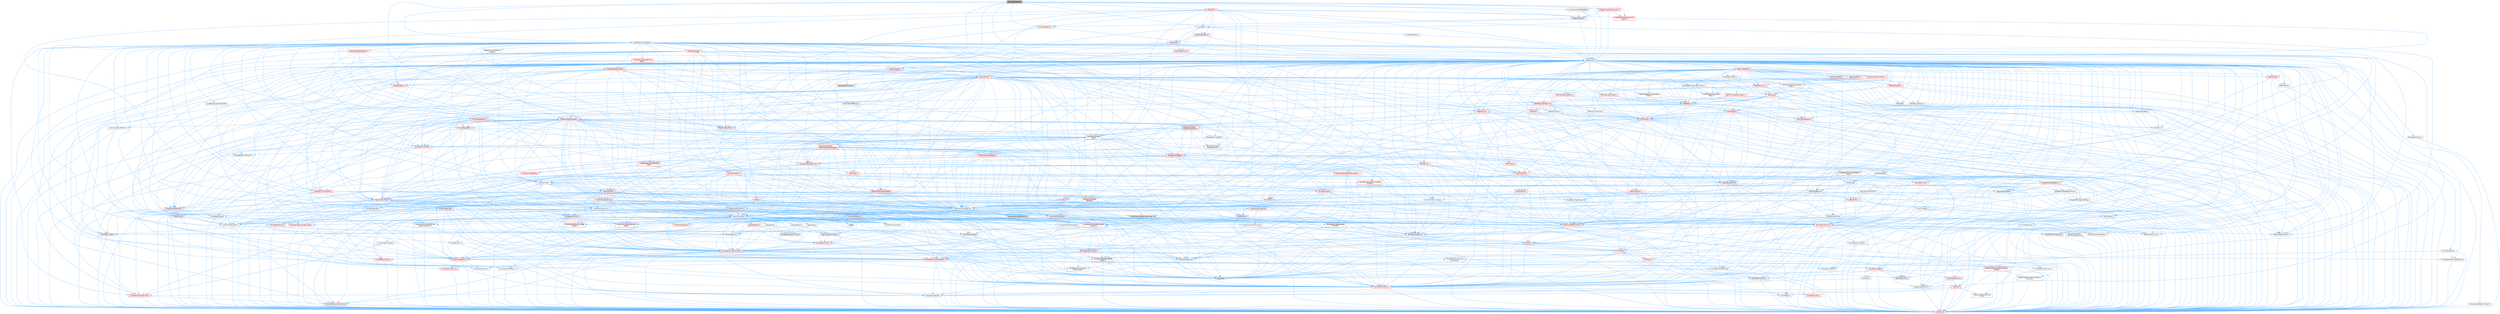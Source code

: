 digraph "SGraphPinObject.h"
{
 // INTERACTIVE_SVG=YES
 // LATEX_PDF_SIZE
  bgcolor="transparent";
  edge [fontname=Helvetica,fontsize=10,labelfontname=Helvetica,labelfontsize=10];
  node [fontname=Helvetica,fontsize=10,shape=box,height=0.2,width=0.4];
  Node1 [id="Node000001",label="SGraphPinObject.h",height=0.2,width=0.4,color="gray40", fillcolor="grey60", style="filled", fontcolor="black",tooltip=" "];
  Node1 -> Node2 [id="edge1_Node000001_Node000002",color="steelblue1",style="solid",tooltip=" "];
  Node2 [id="Node000002",label="AssetRegistry/AssetData.h",height=0.2,width=0.4,color="grey40", fillcolor="white", style="filled",URL="$d9/d19/AssetData_8h.html",tooltip=" "];
  Node2 -> Node3 [id="edge2_Node000002_Node000003",color="steelblue1",style="solid",tooltip=" "];
  Node3 [id="Node000003",label="AssetRegistry/AssetBundle\lData.h",height=0.2,width=0.4,color="red", fillcolor="#FFF0F0", style="filled",URL="$df/d47/AssetBundleData_8h.html",tooltip=" "];
  Node3 -> Node4 [id="edge3_Node000003_Node000004",color="steelblue1",style="solid",tooltip=" "];
  Node4 [id="Node000004",label="Containers/Array.h",height=0.2,width=0.4,color="grey40", fillcolor="white", style="filled",URL="$df/dd0/Array_8h.html",tooltip=" "];
  Node4 -> Node5 [id="edge4_Node000004_Node000005",color="steelblue1",style="solid",tooltip=" "];
  Node5 [id="Node000005",label="CoreTypes.h",height=0.2,width=0.4,color="red", fillcolor="#FFF0F0", style="filled",URL="$dc/dec/CoreTypes_8h.html",tooltip=" "];
  Node4 -> Node19 [id="edge5_Node000004_Node000019",color="steelblue1",style="solid",tooltip=" "];
  Node19 [id="Node000019",label="Misc/AssertionMacros.h",height=0.2,width=0.4,color="red", fillcolor="#FFF0F0", style="filled",URL="$d0/dfa/AssertionMacros_8h.html",tooltip=" "];
  Node19 -> Node5 [id="edge6_Node000019_Node000005",color="steelblue1",style="solid",tooltip=" "];
  Node19 -> Node20 [id="edge7_Node000019_Node000020",color="steelblue1",style="solid",tooltip=" "];
  Node20 [id="Node000020",label="HAL/PlatformMisc.h",height=0.2,width=0.4,color="red", fillcolor="#FFF0F0", style="filled",URL="$d0/df5/PlatformMisc_8h.html",tooltip=" "];
  Node20 -> Node5 [id="edge8_Node000020_Node000005",color="steelblue1",style="solid",tooltip=" "];
  Node19 -> Node56 [id="edge9_Node000019_Node000056",color="steelblue1",style="solid",tooltip=" "];
  Node56 [id="Node000056",label="Templates/EnableIf.h",height=0.2,width=0.4,color="grey40", fillcolor="white", style="filled",URL="$d7/d60/EnableIf_8h.html",tooltip=" "];
  Node56 -> Node5 [id="edge10_Node000056_Node000005",color="steelblue1",style="solid",tooltip=" "];
  Node19 -> Node62 [id="edge11_Node000019_Node000062",color="steelblue1",style="solid",tooltip=" "];
  Node62 [id="Node000062",label="Misc/VarArgs.h",height=0.2,width=0.4,color="grey40", fillcolor="white", style="filled",URL="$d5/d6f/VarArgs_8h.html",tooltip=" "];
  Node62 -> Node5 [id="edge12_Node000062_Node000005",color="steelblue1",style="solid",tooltip=" "];
  Node4 -> Node70 [id="edge13_Node000004_Node000070",color="steelblue1",style="solid",tooltip=" "];
  Node70 [id="Node000070",label="Misc/IntrusiveUnsetOptional\lState.h",height=0.2,width=0.4,color="red", fillcolor="#FFF0F0", style="filled",URL="$d2/d0a/IntrusiveUnsetOptionalState_8h.html",tooltip=" "];
  Node4 -> Node72 [id="edge14_Node000004_Node000072",color="steelblue1",style="solid",tooltip=" "];
  Node72 [id="Node000072",label="Misc/ReverseIterate.h",height=0.2,width=0.4,color="red", fillcolor="#FFF0F0", style="filled",URL="$db/de3/ReverseIterate_8h.html",tooltip=" "];
  Node4 -> Node74 [id="edge15_Node000004_Node000074",color="steelblue1",style="solid",tooltip=" "];
  Node74 [id="Node000074",label="HAL/UnrealMemory.h",height=0.2,width=0.4,color="red", fillcolor="#FFF0F0", style="filled",URL="$d9/d96/UnrealMemory_8h.html",tooltip=" "];
  Node74 -> Node5 [id="edge16_Node000074_Node000005",color="steelblue1",style="solid",tooltip=" "];
  Node74 -> Node78 [id="edge17_Node000074_Node000078",color="steelblue1",style="solid",tooltip=" "];
  Node78 [id="Node000078",label="HAL/MemoryBase.h",height=0.2,width=0.4,color="red", fillcolor="#FFF0F0", style="filled",URL="$d6/d9f/MemoryBase_8h.html",tooltip=" "];
  Node78 -> Node5 [id="edge18_Node000078_Node000005",color="steelblue1",style="solid",tooltip=" "];
  Node78 -> Node49 [id="edge19_Node000078_Node000049",color="steelblue1",style="solid",tooltip=" "];
  Node49 [id="Node000049",label="HAL/PlatformAtomics.h",height=0.2,width=0.4,color="red", fillcolor="#FFF0F0", style="filled",URL="$d3/d36/PlatformAtomics_8h.html",tooltip=" "];
  Node49 -> Node5 [id="edge20_Node000049_Node000005",color="steelblue1",style="solid",tooltip=" "];
  Node78 -> Node32 [id="edge21_Node000078_Node000032",color="steelblue1",style="solid",tooltip=" "];
  Node32 [id="Node000032",label="HAL/PlatformCrt.h",height=0.2,width=0.4,color="red", fillcolor="#FFF0F0", style="filled",URL="$d8/d75/PlatformCrt_8h.html",tooltip=" "];
  Node78 -> Node79 [id="edge22_Node000078_Node000079",color="steelblue1",style="solid",tooltip=" "];
  Node79 [id="Node000079",label="Misc/Exec.h",height=0.2,width=0.4,color="grey40", fillcolor="white", style="filled",URL="$de/ddb/Exec_8h.html",tooltip=" "];
  Node79 -> Node5 [id="edge23_Node000079_Node000005",color="steelblue1",style="solid",tooltip=" "];
  Node79 -> Node19 [id="edge24_Node000079_Node000019",color="steelblue1",style="solid",tooltip=" "];
  Node78 -> Node80 [id="edge25_Node000078_Node000080",color="steelblue1",style="solid",tooltip=" "];
  Node80 [id="Node000080",label="Misc/OutputDevice.h",height=0.2,width=0.4,color="red", fillcolor="#FFF0F0", style="filled",URL="$d7/d32/OutputDevice_8h.html",tooltip=" "];
  Node80 -> Node27 [id="edge26_Node000080_Node000027",color="steelblue1",style="solid",tooltip=" "];
  Node27 [id="Node000027",label="CoreFwd.h",height=0.2,width=0.4,color="red", fillcolor="#FFF0F0", style="filled",URL="$d1/d1e/CoreFwd_8h.html",tooltip=" "];
  Node27 -> Node5 [id="edge27_Node000027_Node000005",color="steelblue1",style="solid",tooltip=" "];
  Node27 -> Node28 [id="edge28_Node000027_Node000028",color="steelblue1",style="solid",tooltip=" "];
  Node28 [id="Node000028",label="Containers/ContainersFwd.h",height=0.2,width=0.4,color="red", fillcolor="#FFF0F0", style="filled",URL="$d4/d0a/ContainersFwd_8h.html",tooltip=" "];
  Node28 -> Node5 [id="edge29_Node000028_Node000005",color="steelblue1",style="solid",tooltip=" "];
  Node28 -> Node25 [id="edge30_Node000028_Node000025",color="steelblue1",style="solid",tooltip=" "];
  Node25 [id="Node000025",label="Traits/IsContiguousContainer.h",height=0.2,width=0.4,color="red", fillcolor="#FFF0F0", style="filled",URL="$d5/d3c/IsContiguousContainer_8h.html",tooltip=" "];
  Node25 -> Node5 [id="edge31_Node000025_Node000005",color="steelblue1",style="solid",tooltip=" "];
  Node27 -> Node30 [id="edge32_Node000027_Node000030",color="steelblue1",style="solid",tooltip=" "];
  Node30 [id="Node000030",label="UObject/UObjectHierarchy\lFwd.h",height=0.2,width=0.4,color="grey40", fillcolor="white", style="filled",URL="$d3/d13/UObjectHierarchyFwd_8h.html",tooltip=" "];
  Node80 -> Node5 [id="edge33_Node000080_Node000005",color="steelblue1",style="solid",tooltip=" "];
  Node80 -> Node81 [id="edge34_Node000080_Node000081",color="steelblue1",style="solid",tooltip=" "];
  Node81 [id="Node000081",label="Logging/LogVerbosity.h",height=0.2,width=0.4,color="grey40", fillcolor="white", style="filled",URL="$d2/d8f/LogVerbosity_8h.html",tooltip=" "];
  Node81 -> Node5 [id="edge35_Node000081_Node000005",color="steelblue1",style="solid",tooltip=" "];
  Node80 -> Node62 [id="edge36_Node000080_Node000062",color="steelblue1",style="solid",tooltip=" "];
  Node74 -> Node91 [id="edge37_Node000074_Node000091",color="steelblue1",style="solid",tooltip=" "];
  Node91 [id="Node000091",label="HAL/PlatformMemory.h",height=0.2,width=0.4,color="red", fillcolor="#FFF0F0", style="filled",URL="$de/d68/PlatformMemory_8h.html",tooltip=" "];
  Node91 -> Node5 [id="edge38_Node000091_Node000005",color="steelblue1",style="solid",tooltip=" "];
  Node74 -> Node94 [id="edge39_Node000074_Node000094",color="steelblue1",style="solid",tooltip=" "];
  Node94 [id="Node000094",label="Templates/IsPointer.h",height=0.2,width=0.4,color="grey40", fillcolor="white", style="filled",URL="$d7/d05/IsPointer_8h.html",tooltip=" "];
  Node94 -> Node5 [id="edge40_Node000094_Node000005",color="steelblue1",style="solid",tooltip=" "];
  Node4 -> Node95 [id="edge41_Node000004_Node000095",color="steelblue1",style="solid",tooltip=" "];
  Node95 [id="Node000095",label="Templates/UnrealTypeTraits.h",height=0.2,width=0.4,color="red", fillcolor="#FFF0F0", style="filled",URL="$d2/d2d/UnrealTypeTraits_8h.html",tooltip=" "];
  Node95 -> Node5 [id="edge42_Node000095_Node000005",color="steelblue1",style="solid",tooltip=" "];
  Node95 -> Node94 [id="edge43_Node000095_Node000094",color="steelblue1",style="solid",tooltip=" "];
  Node95 -> Node19 [id="edge44_Node000095_Node000019",color="steelblue1",style="solid",tooltip=" "];
  Node95 -> Node87 [id="edge45_Node000095_Node000087",color="steelblue1",style="solid",tooltip=" "];
  Node87 [id="Node000087",label="Templates/AndOrNot.h",height=0.2,width=0.4,color="grey40", fillcolor="white", style="filled",URL="$db/d0a/AndOrNot_8h.html",tooltip=" "];
  Node87 -> Node5 [id="edge46_Node000087_Node000005",color="steelblue1",style="solid",tooltip=" "];
  Node95 -> Node56 [id="edge47_Node000095_Node000056",color="steelblue1",style="solid",tooltip=" "];
  Node95 -> Node96 [id="edge48_Node000095_Node000096",color="steelblue1",style="solid",tooltip=" "];
  Node96 [id="Node000096",label="Templates/IsArithmetic.h",height=0.2,width=0.4,color="grey40", fillcolor="white", style="filled",URL="$d2/d5d/IsArithmetic_8h.html",tooltip=" "];
  Node96 -> Node5 [id="edge49_Node000096_Node000005",color="steelblue1",style="solid",tooltip=" "];
  Node95 -> Node98 [id="edge50_Node000095_Node000098",color="steelblue1",style="solid",tooltip=" "];
  Node98 [id="Node000098",label="Templates/IsPODType.h",height=0.2,width=0.4,color="grey40", fillcolor="white", style="filled",URL="$d7/db1/IsPODType_8h.html",tooltip=" "];
  Node98 -> Node5 [id="edge51_Node000098_Node000005",color="steelblue1",style="solid",tooltip=" "];
  Node95 -> Node99 [id="edge52_Node000095_Node000099",color="steelblue1",style="solid",tooltip=" "];
  Node99 [id="Node000099",label="Templates/IsUECoreType.h",height=0.2,width=0.4,color="grey40", fillcolor="white", style="filled",URL="$d1/db8/IsUECoreType_8h.html",tooltip=" "];
  Node99 -> Node5 [id="edge53_Node000099_Node000005",color="steelblue1",style="solid",tooltip=" "];
  Node99 -> Node9 [id="edge54_Node000099_Node000009",color="steelblue1",style="solid",tooltip=" "];
  Node9 [id="Node000009",label="type_traits",height=0.2,width=0.4,color="grey60", fillcolor="#E0E0E0", style="filled",tooltip=" "];
  Node95 -> Node88 [id="edge55_Node000095_Node000088",color="steelblue1",style="solid",tooltip=" "];
  Node88 [id="Node000088",label="Templates/IsTriviallyCopy\lConstructible.h",height=0.2,width=0.4,color="grey40", fillcolor="white", style="filled",URL="$d3/d78/IsTriviallyCopyConstructible_8h.html",tooltip=" "];
  Node88 -> Node5 [id="edge56_Node000088_Node000005",color="steelblue1",style="solid",tooltip=" "];
  Node88 -> Node9 [id="edge57_Node000088_Node000009",color="steelblue1",style="solid",tooltip=" "];
  Node4 -> Node100 [id="edge58_Node000004_Node000100",color="steelblue1",style="solid",tooltip=" "];
  Node100 [id="Node000100",label="Templates/UnrealTemplate.h",height=0.2,width=0.4,color="red", fillcolor="#FFF0F0", style="filled",URL="$d4/d24/UnrealTemplate_8h.html",tooltip=" "];
  Node100 -> Node5 [id="edge59_Node000100_Node000005",color="steelblue1",style="solid",tooltip=" "];
  Node100 -> Node94 [id="edge60_Node000100_Node000094",color="steelblue1",style="solid",tooltip=" "];
  Node100 -> Node74 [id="edge61_Node000100_Node000074",color="steelblue1",style="solid",tooltip=" "];
  Node100 -> Node95 [id="edge62_Node000100_Node000095",color="steelblue1",style="solid",tooltip=" "];
  Node100 -> Node103 [id="edge63_Node000100_Node000103",color="steelblue1",style="solid",tooltip=" "];
  Node103 [id="Node000103",label="Templates/RemoveReference.h",height=0.2,width=0.4,color="grey40", fillcolor="white", style="filled",URL="$da/dbe/RemoveReference_8h.html",tooltip=" "];
  Node103 -> Node5 [id="edge64_Node000103_Node000005",color="steelblue1",style="solid",tooltip=" "];
  Node100 -> Node64 [id="edge65_Node000100_Node000064",color="steelblue1",style="solid",tooltip=" "];
  Node64 [id="Node000064",label="Templates/Requires.h",height=0.2,width=0.4,color="grey40", fillcolor="white", style="filled",URL="$dc/d96/Requires_8h.html",tooltip=" "];
  Node64 -> Node56 [id="edge66_Node000064_Node000056",color="steelblue1",style="solid",tooltip=" "];
  Node64 -> Node9 [id="edge67_Node000064_Node000009",color="steelblue1",style="solid",tooltip=" "];
  Node100 -> Node104 [id="edge68_Node000100_Node000104",color="steelblue1",style="solid",tooltip=" "];
  Node104 [id="Node000104",label="Templates/TypeCompatible\lBytes.h",height=0.2,width=0.4,color="red", fillcolor="#FFF0F0", style="filled",URL="$df/d0a/TypeCompatibleBytes_8h.html",tooltip=" "];
  Node104 -> Node5 [id="edge69_Node000104_Node000005",color="steelblue1",style="solid",tooltip=" "];
  Node104 -> Node9 [id="edge70_Node000104_Node000009",color="steelblue1",style="solid",tooltip=" "];
  Node100 -> Node25 [id="edge71_Node000100_Node000025",color="steelblue1",style="solid",tooltip=" "];
  Node100 -> Node9 [id="edge72_Node000100_Node000009",color="steelblue1",style="solid",tooltip=" "];
  Node4 -> Node106 [id="edge73_Node000004_Node000106",color="steelblue1",style="solid",tooltip=" "];
  Node106 [id="Node000106",label="Containers/AllowShrinking.h",height=0.2,width=0.4,color="grey40", fillcolor="white", style="filled",URL="$d7/d1a/AllowShrinking_8h.html",tooltip=" "];
  Node106 -> Node5 [id="edge74_Node000106_Node000005",color="steelblue1",style="solid",tooltip=" "];
  Node4 -> Node107 [id="edge75_Node000004_Node000107",color="steelblue1",style="solid",tooltip=" "];
  Node107 [id="Node000107",label="Containers/ContainerAllocation\lPolicies.h",height=0.2,width=0.4,color="red", fillcolor="#FFF0F0", style="filled",URL="$d7/dff/ContainerAllocationPolicies_8h.html",tooltip=" "];
  Node107 -> Node5 [id="edge76_Node000107_Node000005",color="steelblue1",style="solid",tooltip=" "];
  Node107 -> Node107 [id="edge77_Node000107_Node000107",color="steelblue1",style="solid",tooltip=" "];
  Node107 -> Node109 [id="edge78_Node000107_Node000109",color="steelblue1",style="solid",tooltip=" "];
  Node109 [id="Node000109",label="HAL/PlatformMath.h",height=0.2,width=0.4,color="red", fillcolor="#FFF0F0", style="filled",URL="$dc/d53/PlatformMath_8h.html",tooltip=" "];
  Node109 -> Node5 [id="edge79_Node000109_Node000005",color="steelblue1",style="solid",tooltip=" "];
  Node107 -> Node74 [id="edge80_Node000107_Node000074",color="steelblue1",style="solid",tooltip=" "];
  Node107 -> Node42 [id="edge81_Node000107_Node000042",color="steelblue1",style="solid",tooltip=" "];
  Node42 [id="Node000042",label="Math/NumericLimits.h",height=0.2,width=0.4,color="grey40", fillcolor="white", style="filled",URL="$df/d1b/NumericLimits_8h.html",tooltip=" "];
  Node42 -> Node5 [id="edge82_Node000042_Node000005",color="steelblue1",style="solid",tooltip=" "];
  Node107 -> Node19 [id="edge83_Node000107_Node000019",color="steelblue1",style="solid",tooltip=" "];
  Node107 -> Node118 [id="edge84_Node000107_Node000118",color="steelblue1",style="solid",tooltip=" "];
  Node118 [id="Node000118",label="Templates/MemoryOps.h",height=0.2,width=0.4,color="red", fillcolor="#FFF0F0", style="filled",URL="$db/dea/MemoryOps_8h.html",tooltip=" "];
  Node118 -> Node5 [id="edge85_Node000118_Node000005",color="steelblue1",style="solid",tooltip=" "];
  Node118 -> Node74 [id="edge86_Node000118_Node000074",color="steelblue1",style="solid",tooltip=" "];
  Node118 -> Node89 [id="edge87_Node000118_Node000089",color="steelblue1",style="solid",tooltip=" "];
  Node89 [id="Node000089",label="Templates/IsTriviallyCopy\lAssignable.h",height=0.2,width=0.4,color="grey40", fillcolor="white", style="filled",URL="$d2/df2/IsTriviallyCopyAssignable_8h.html",tooltip=" "];
  Node89 -> Node5 [id="edge88_Node000089_Node000005",color="steelblue1",style="solid",tooltip=" "];
  Node89 -> Node9 [id="edge89_Node000089_Node000009",color="steelblue1",style="solid",tooltip=" "];
  Node118 -> Node88 [id="edge90_Node000118_Node000088",color="steelblue1",style="solid",tooltip=" "];
  Node118 -> Node64 [id="edge91_Node000118_Node000064",color="steelblue1",style="solid",tooltip=" "];
  Node118 -> Node95 [id="edge92_Node000118_Node000095",color="steelblue1",style="solid",tooltip=" "];
  Node118 -> Node9 [id="edge93_Node000118_Node000009",color="steelblue1",style="solid",tooltip=" "];
  Node107 -> Node104 [id="edge94_Node000107_Node000104",color="steelblue1",style="solid",tooltip=" "];
  Node107 -> Node9 [id="edge95_Node000107_Node000009",color="steelblue1",style="solid",tooltip=" "];
  Node4 -> Node119 [id="edge96_Node000004_Node000119",color="steelblue1",style="solid",tooltip=" "];
  Node119 [id="Node000119",label="Containers/ContainerElement\lTypeCompatibility.h",height=0.2,width=0.4,color="grey40", fillcolor="white", style="filled",URL="$df/ddf/ContainerElementTypeCompatibility_8h.html",tooltip=" "];
  Node119 -> Node5 [id="edge97_Node000119_Node000005",color="steelblue1",style="solid",tooltip=" "];
  Node119 -> Node95 [id="edge98_Node000119_Node000095",color="steelblue1",style="solid",tooltip=" "];
  Node4 -> Node120 [id="edge99_Node000004_Node000120",color="steelblue1",style="solid",tooltip=" "];
  Node120 [id="Node000120",label="Serialization/Archive.h",height=0.2,width=0.4,color="red", fillcolor="#FFF0F0", style="filled",URL="$d7/d3b/Archive_8h.html",tooltip=" "];
  Node120 -> Node27 [id="edge100_Node000120_Node000027",color="steelblue1",style="solid",tooltip=" "];
  Node120 -> Node5 [id="edge101_Node000120_Node000005",color="steelblue1",style="solid",tooltip=" "];
  Node120 -> Node121 [id="edge102_Node000120_Node000121",color="steelblue1",style="solid",tooltip=" "];
  Node121 [id="Node000121",label="HAL/PlatformProperties.h",height=0.2,width=0.4,color="red", fillcolor="#FFF0F0", style="filled",URL="$d9/db0/PlatformProperties_8h.html",tooltip=" "];
  Node121 -> Node5 [id="edge103_Node000121_Node000005",color="steelblue1",style="solid",tooltip=" "];
  Node120 -> Node124 [id="edge104_Node000120_Node000124",color="steelblue1",style="solid",tooltip=" "];
  Node124 [id="Node000124",label="Internationalization\l/TextNamespaceFwd.h",height=0.2,width=0.4,color="grey40", fillcolor="white", style="filled",URL="$d8/d97/TextNamespaceFwd_8h.html",tooltip=" "];
  Node124 -> Node5 [id="edge105_Node000124_Node000005",color="steelblue1",style="solid",tooltip=" "];
  Node120 -> Node19 [id="edge106_Node000120_Node000019",color="steelblue1",style="solid",tooltip=" "];
  Node120 -> Node125 [id="edge107_Node000120_Node000125",color="steelblue1",style="solid",tooltip=" "];
  Node125 [id="Node000125",label="Misc/EngineVersionBase.h",height=0.2,width=0.4,color="grey40", fillcolor="white", style="filled",URL="$d5/d2b/EngineVersionBase_8h.html",tooltip=" "];
  Node125 -> Node5 [id="edge108_Node000125_Node000005",color="steelblue1",style="solid",tooltip=" "];
  Node120 -> Node62 [id="edge109_Node000120_Node000062",color="steelblue1",style="solid",tooltip=" "];
  Node120 -> Node56 [id="edge110_Node000120_Node000056",color="steelblue1",style="solid",tooltip=" "];
  Node120 -> Node128 [id="edge111_Node000120_Node000128",color="steelblue1",style="solid",tooltip=" "];
  Node128 [id="Node000128",label="Templates/IsEnumClass.h",height=0.2,width=0.4,color="grey40", fillcolor="white", style="filled",URL="$d7/d15/IsEnumClass_8h.html",tooltip=" "];
  Node128 -> Node5 [id="edge112_Node000128_Node000005",color="steelblue1",style="solid",tooltip=" "];
  Node128 -> Node87 [id="edge113_Node000128_Node000087",color="steelblue1",style="solid",tooltip=" "];
  Node120 -> Node100 [id="edge114_Node000120_Node000100",color="steelblue1",style="solid",tooltip=" "];
  Node120 -> Node129 [id="edge115_Node000120_Node000129",color="steelblue1",style="solid",tooltip=" "];
  Node129 [id="Node000129",label="UObject/ObjectVersion.h",height=0.2,width=0.4,color="grey40", fillcolor="white", style="filled",URL="$da/d63/ObjectVersion_8h.html",tooltip=" "];
  Node129 -> Node5 [id="edge116_Node000129_Node000005",color="steelblue1",style="solid",tooltip=" "];
  Node4 -> Node130 [id="edge117_Node000004_Node000130",color="steelblue1",style="solid",tooltip=" "];
  Node130 [id="Node000130",label="Serialization/MemoryImage\lWriter.h",height=0.2,width=0.4,color="red", fillcolor="#FFF0F0", style="filled",URL="$d0/d08/MemoryImageWriter_8h.html",tooltip=" "];
  Node130 -> Node5 [id="edge118_Node000130_Node000005",color="steelblue1",style="solid",tooltip=" "];
  Node4 -> Node144 [id="edge119_Node000004_Node000144",color="steelblue1",style="solid",tooltip=" "];
  Node144 [id="Node000144",label="Algo/Heapify.h",height=0.2,width=0.4,color="grey40", fillcolor="white", style="filled",URL="$d0/d2a/Heapify_8h.html",tooltip=" "];
  Node144 -> Node145 [id="edge120_Node000144_Node000145",color="steelblue1",style="solid",tooltip=" "];
  Node145 [id="Node000145",label="Algo/Impl/BinaryHeap.h",height=0.2,width=0.4,color="red", fillcolor="#FFF0F0", style="filled",URL="$d7/da3/Algo_2Impl_2BinaryHeap_8h.html",tooltip=" "];
  Node145 -> Node146 [id="edge121_Node000145_Node000146",color="steelblue1",style="solid",tooltip=" "];
  Node146 [id="Node000146",label="Templates/Invoke.h",height=0.2,width=0.4,color="red", fillcolor="#FFF0F0", style="filled",URL="$d7/deb/Invoke_8h.html",tooltip=" "];
  Node146 -> Node5 [id="edge122_Node000146_Node000005",color="steelblue1",style="solid",tooltip=" "];
  Node146 -> Node100 [id="edge123_Node000146_Node000100",color="steelblue1",style="solid",tooltip=" "];
  Node146 -> Node9 [id="edge124_Node000146_Node000009",color="steelblue1",style="solid",tooltip=" "];
  Node145 -> Node9 [id="edge125_Node000145_Node000009",color="steelblue1",style="solid",tooltip=" "];
  Node144 -> Node150 [id="edge126_Node000144_Node000150",color="steelblue1",style="solid",tooltip=" "];
  Node150 [id="Node000150",label="Templates/IdentityFunctor.h",height=0.2,width=0.4,color="red", fillcolor="#FFF0F0", style="filled",URL="$d7/d2e/IdentityFunctor_8h.html",tooltip=" "];
  Node144 -> Node146 [id="edge127_Node000144_Node000146",color="steelblue1",style="solid",tooltip=" "];
  Node144 -> Node151 [id="edge128_Node000144_Node000151",color="steelblue1",style="solid",tooltip=" "];
  Node151 [id="Node000151",label="Templates/Less.h",height=0.2,width=0.4,color="grey40", fillcolor="white", style="filled",URL="$de/dc8/Less_8h.html",tooltip=" "];
  Node151 -> Node5 [id="edge129_Node000151_Node000005",color="steelblue1",style="solid",tooltip=" "];
  Node151 -> Node100 [id="edge130_Node000151_Node000100",color="steelblue1",style="solid",tooltip=" "];
  Node144 -> Node100 [id="edge131_Node000144_Node000100",color="steelblue1",style="solid",tooltip=" "];
  Node4 -> Node152 [id="edge132_Node000004_Node000152",color="steelblue1",style="solid",tooltip=" "];
  Node152 [id="Node000152",label="Algo/HeapSort.h",height=0.2,width=0.4,color="grey40", fillcolor="white", style="filled",URL="$d3/d92/HeapSort_8h.html",tooltip=" "];
  Node152 -> Node145 [id="edge133_Node000152_Node000145",color="steelblue1",style="solid",tooltip=" "];
  Node152 -> Node150 [id="edge134_Node000152_Node000150",color="steelblue1",style="solid",tooltip=" "];
  Node152 -> Node151 [id="edge135_Node000152_Node000151",color="steelblue1",style="solid",tooltip=" "];
  Node152 -> Node100 [id="edge136_Node000152_Node000100",color="steelblue1",style="solid",tooltip=" "];
  Node4 -> Node153 [id="edge137_Node000004_Node000153",color="steelblue1",style="solid",tooltip=" "];
  Node153 [id="Node000153",label="Algo/IsHeap.h",height=0.2,width=0.4,color="grey40", fillcolor="white", style="filled",URL="$de/d32/IsHeap_8h.html",tooltip=" "];
  Node153 -> Node145 [id="edge138_Node000153_Node000145",color="steelblue1",style="solid",tooltip=" "];
  Node153 -> Node150 [id="edge139_Node000153_Node000150",color="steelblue1",style="solid",tooltip=" "];
  Node153 -> Node146 [id="edge140_Node000153_Node000146",color="steelblue1",style="solid",tooltip=" "];
  Node153 -> Node151 [id="edge141_Node000153_Node000151",color="steelblue1",style="solid",tooltip=" "];
  Node153 -> Node100 [id="edge142_Node000153_Node000100",color="steelblue1",style="solid",tooltip=" "];
  Node4 -> Node145 [id="edge143_Node000004_Node000145",color="steelblue1",style="solid",tooltip=" "];
  Node4 -> Node154 [id="edge144_Node000004_Node000154",color="steelblue1",style="solid",tooltip=" "];
  Node154 [id="Node000154",label="Algo/StableSort.h",height=0.2,width=0.4,color="red", fillcolor="#FFF0F0", style="filled",URL="$d7/d3c/StableSort_8h.html",tooltip=" "];
  Node154 -> Node150 [id="edge145_Node000154_Node000150",color="steelblue1",style="solid",tooltip=" "];
  Node154 -> Node146 [id="edge146_Node000154_Node000146",color="steelblue1",style="solid",tooltip=" "];
  Node154 -> Node151 [id="edge147_Node000154_Node000151",color="steelblue1",style="solid",tooltip=" "];
  Node154 -> Node100 [id="edge148_Node000154_Node000100",color="steelblue1",style="solid",tooltip=" "];
  Node4 -> Node157 [id="edge149_Node000004_Node000157",color="steelblue1",style="solid",tooltip=" "];
  Node157 [id="Node000157",label="Concepts/GetTypeHashable.h",height=0.2,width=0.4,color="grey40", fillcolor="white", style="filled",URL="$d3/da2/GetTypeHashable_8h.html",tooltip=" "];
  Node157 -> Node5 [id="edge150_Node000157_Node000005",color="steelblue1",style="solid",tooltip=" "];
  Node157 -> Node135 [id="edge151_Node000157_Node000135",color="steelblue1",style="solid",tooltip=" "];
  Node135 [id="Node000135",label="Templates/TypeHash.h",height=0.2,width=0.4,color="red", fillcolor="#FFF0F0", style="filled",URL="$d1/d62/TypeHash_8h.html",tooltip=" "];
  Node135 -> Node5 [id="edge152_Node000135_Node000005",color="steelblue1",style="solid",tooltip=" "];
  Node135 -> Node64 [id="edge153_Node000135_Node000064",color="steelblue1",style="solid",tooltip=" "];
  Node135 -> Node136 [id="edge154_Node000135_Node000136",color="steelblue1",style="solid",tooltip=" "];
  Node136 [id="Node000136",label="Misc/Crc.h",height=0.2,width=0.4,color="red", fillcolor="#FFF0F0", style="filled",URL="$d4/dd2/Crc_8h.html",tooltip=" "];
  Node136 -> Node5 [id="edge155_Node000136_Node000005",color="steelblue1",style="solid",tooltip=" "];
  Node136 -> Node76 [id="edge156_Node000136_Node000076",color="steelblue1",style="solid",tooltip=" "];
  Node76 [id="Node000076",label="HAL/PlatformString.h",height=0.2,width=0.4,color="red", fillcolor="#FFF0F0", style="filled",URL="$db/db5/PlatformString_8h.html",tooltip=" "];
  Node76 -> Node5 [id="edge157_Node000076_Node000005",color="steelblue1",style="solid",tooltip=" "];
  Node136 -> Node19 [id="edge158_Node000136_Node000019",color="steelblue1",style="solid",tooltip=" "];
  Node136 -> Node137 [id="edge159_Node000136_Node000137",color="steelblue1",style="solid",tooltip=" "];
  Node137 [id="Node000137",label="Misc/CString.h",height=0.2,width=0.4,color="red", fillcolor="#FFF0F0", style="filled",URL="$d2/d49/CString_8h.html",tooltip=" "];
  Node137 -> Node5 [id="edge160_Node000137_Node000005",color="steelblue1",style="solid",tooltip=" "];
  Node137 -> Node32 [id="edge161_Node000137_Node000032",color="steelblue1",style="solid",tooltip=" "];
  Node137 -> Node76 [id="edge162_Node000137_Node000076",color="steelblue1",style="solid",tooltip=" "];
  Node137 -> Node19 [id="edge163_Node000137_Node000019",color="steelblue1",style="solid",tooltip=" "];
  Node137 -> Node138 [id="edge164_Node000137_Node000138",color="steelblue1",style="solid",tooltip=" "];
  Node138 [id="Node000138",label="Misc/Char.h",height=0.2,width=0.4,color="red", fillcolor="#FFF0F0", style="filled",URL="$d0/d58/Char_8h.html",tooltip=" "];
  Node138 -> Node5 [id="edge165_Node000138_Node000005",color="steelblue1",style="solid",tooltip=" "];
  Node138 -> Node9 [id="edge166_Node000138_Node000009",color="steelblue1",style="solid",tooltip=" "];
  Node137 -> Node62 [id="edge167_Node000137_Node000062",color="steelblue1",style="solid",tooltip=" "];
  Node136 -> Node138 [id="edge168_Node000136_Node000138",color="steelblue1",style="solid",tooltip=" "];
  Node136 -> Node95 [id="edge169_Node000136_Node000095",color="steelblue1",style="solid",tooltip=" "];
  Node135 -> Node9 [id="edge170_Node000135_Node000009",color="steelblue1",style="solid",tooltip=" "];
  Node4 -> Node150 [id="edge171_Node000004_Node000150",color="steelblue1",style="solid",tooltip=" "];
  Node4 -> Node146 [id="edge172_Node000004_Node000146",color="steelblue1",style="solid",tooltip=" "];
  Node4 -> Node151 [id="edge173_Node000004_Node000151",color="steelblue1",style="solid",tooltip=" "];
  Node4 -> Node158 [id="edge174_Node000004_Node000158",color="steelblue1",style="solid",tooltip=" "];
  Node158 [id="Node000158",label="Templates/LosesQualifiers\lFromTo.h",height=0.2,width=0.4,color="red", fillcolor="#FFF0F0", style="filled",URL="$d2/db3/LosesQualifiersFromTo_8h.html",tooltip=" "];
  Node158 -> Node9 [id="edge175_Node000158_Node000009",color="steelblue1",style="solid",tooltip=" "];
  Node4 -> Node64 [id="edge176_Node000004_Node000064",color="steelblue1",style="solid",tooltip=" "];
  Node4 -> Node159 [id="edge177_Node000004_Node000159",color="steelblue1",style="solid",tooltip=" "];
  Node159 [id="Node000159",label="Templates/Sorting.h",height=0.2,width=0.4,color="red", fillcolor="#FFF0F0", style="filled",URL="$d3/d9e/Sorting_8h.html",tooltip=" "];
  Node159 -> Node5 [id="edge178_Node000159_Node000005",color="steelblue1",style="solid",tooltip=" "];
  Node159 -> Node109 [id="edge179_Node000159_Node000109",color="steelblue1",style="solid",tooltip=" "];
  Node159 -> Node151 [id="edge180_Node000159_Node000151",color="steelblue1",style="solid",tooltip=" "];
  Node4 -> Node163 [id="edge181_Node000004_Node000163",color="steelblue1",style="solid",tooltip=" "];
  Node163 [id="Node000163",label="Templates/AlignmentTemplates.h",height=0.2,width=0.4,color="red", fillcolor="#FFF0F0", style="filled",URL="$dd/d32/AlignmentTemplates_8h.html",tooltip=" "];
  Node163 -> Node5 [id="edge182_Node000163_Node000005",color="steelblue1",style="solid",tooltip=" "];
  Node163 -> Node94 [id="edge183_Node000163_Node000094",color="steelblue1",style="solid",tooltip=" "];
  Node4 -> Node23 [id="edge184_Node000004_Node000023",color="steelblue1",style="solid",tooltip=" "];
  Node23 [id="Node000023",label="Traits/ElementType.h",height=0.2,width=0.4,color="red", fillcolor="#FFF0F0", style="filled",URL="$d5/d4f/ElementType_8h.html",tooltip=" "];
  Node23 -> Node9 [id="edge185_Node000023_Node000009",color="steelblue1",style="solid",tooltip=" "];
  Node4 -> Node115 [id="edge186_Node000004_Node000115",color="steelblue1",style="solid",tooltip=" "];
  Node115 [id="Node000115",label="limits",height=0.2,width=0.4,color="grey60", fillcolor="#E0E0E0", style="filled",tooltip=" "];
  Node4 -> Node9 [id="edge187_Node000004_Node000009",color="steelblue1",style="solid",tooltip=" "];
  Node3 -> Node164 [id="edge188_Node000003_Node000164",color="steelblue1",style="solid",tooltip=" "];
  Node164 [id="Node000164",label="Containers/UnrealString.h",height=0.2,width=0.4,color="grey40", fillcolor="white", style="filled",URL="$d5/dba/UnrealString_8h.html",tooltip=" "];
  Node164 -> Node165 [id="edge189_Node000164_Node000165",color="steelblue1",style="solid",tooltip=" "];
  Node165 [id="Node000165",label="Containers/UnrealStringIncludes.h.inl",height=0.2,width=0.4,color="grey60", fillcolor="#E0E0E0", style="filled",tooltip=" "];
  Node164 -> Node166 [id="edge190_Node000164_Node000166",color="steelblue1",style="solid",tooltip=" "];
  Node166 [id="Node000166",label="Containers/UnrealString.h.inl",height=0.2,width=0.4,color="grey60", fillcolor="#E0E0E0", style="filled",tooltip=" "];
  Node164 -> Node167 [id="edge191_Node000164_Node000167",color="steelblue1",style="solid",tooltip=" "];
  Node167 [id="Node000167",label="Misc/StringFormatArg.h",height=0.2,width=0.4,color="grey40", fillcolor="white", style="filled",URL="$d2/d16/StringFormatArg_8h.html",tooltip=" "];
  Node167 -> Node28 [id="edge192_Node000167_Node000028",color="steelblue1",style="solid",tooltip=" "];
  Node3 -> Node5 [id="edge193_Node000003_Node000005",color="steelblue1",style="solid",tooltip=" "];
  Node3 -> Node19 [id="edge194_Node000003_Node000019",color="steelblue1",style="solid",tooltip=" "];
  Node3 -> Node168 [id="edge195_Node000003_Node000168",color="steelblue1",style="solid",tooltip=" "];
  Node168 [id="Node000168",label="UObject/Class.h",height=0.2,width=0.4,color="red", fillcolor="#FFF0F0", style="filled",URL="$d4/d05/Class_8h.html",tooltip=" "];
  Node168 -> Node157 [id="edge196_Node000168_Node000157",color="steelblue1",style="solid",tooltip=" "];
  Node168 -> Node4 [id="edge197_Node000168_Node000004",color="steelblue1",style="solid",tooltip=" "];
  Node168 -> Node134 [id="edge198_Node000168_Node000134",color="steelblue1",style="solid",tooltip=" "];
  Node134 [id="Node000134",label="Containers/EnumAsByte.h",height=0.2,width=0.4,color="grey40", fillcolor="white", style="filled",URL="$d6/d9a/EnumAsByte_8h.html",tooltip=" "];
  Node134 -> Node5 [id="edge199_Node000134_Node000005",color="steelblue1",style="solid",tooltip=" "];
  Node134 -> Node98 [id="edge200_Node000134_Node000098",color="steelblue1",style="solid",tooltip=" "];
  Node134 -> Node135 [id="edge201_Node000134_Node000135",color="steelblue1",style="solid",tooltip=" "];
  Node168 -> Node170 [id="edge202_Node000168_Node000170",color="steelblue1",style="solid",tooltip=" "];
  Node170 [id="Node000170",label="Containers/Map.h",height=0.2,width=0.4,color="grey40", fillcolor="white", style="filled",URL="$df/d79/Map_8h.html",tooltip=" "];
  Node170 -> Node5 [id="edge203_Node000170_Node000005",color="steelblue1",style="solid",tooltip=" "];
  Node170 -> Node171 [id="edge204_Node000170_Node000171",color="steelblue1",style="solid",tooltip=" "];
  Node171 [id="Node000171",label="Algo/Reverse.h",height=0.2,width=0.4,color="grey40", fillcolor="white", style="filled",URL="$d5/d93/Reverse_8h.html",tooltip=" "];
  Node171 -> Node5 [id="edge205_Node000171_Node000005",color="steelblue1",style="solid",tooltip=" "];
  Node171 -> Node100 [id="edge206_Node000171_Node000100",color="steelblue1",style="solid",tooltip=" "];
  Node170 -> Node119 [id="edge207_Node000170_Node000119",color="steelblue1",style="solid",tooltip=" "];
  Node170 -> Node172 [id="edge208_Node000170_Node000172",color="steelblue1",style="solid",tooltip=" "];
  Node172 [id="Node000172",label="Containers/Set.h",height=0.2,width=0.4,color="red", fillcolor="#FFF0F0", style="filled",URL="$d4/d45/Set_8h.html",tooltip=" "];
  Node172 -> Node107 [id="edge209_Node000172_Node000107",color="steelblue1",style="solid",tooltip=" "];
  Node172 -> Node119 [id="edge210_Node000172_Node000119",color="steelblue1",style="solid",tooltip=" "];
  Node172 -> Node174 [id="edge211_Node000172_Node000174",color="steelblue1",style="solid",tooltip=" "];
  Node174 [id="Node000174",label="Containers/SparseArray.h",height=0.2,width=0.4,color="red", fillcolor="#FFF0F0", style="filled",URL="$d5/dbf/SparseArray_8h.html",tooltip=" "];
  Node174 -> Node5 [id="edge212_Node000174_Node000005",color="steelblue1",style="solid",tooltip=" "];
  Node174 -> Node19 [id="edge213_Node000174_Node000019",color="steelblue1",style="solid",tooltip=" "];
  Node174 -> Node74 [id="edge214_Node000174_Node000074",color="steelblue1",style="solid",tooltip=" "];
  Node174 -> Node95 [id="edge215_Node000174_Node000095",color="steelblue1",style="solid",tooltip=" "];
  Node174 -> Node100 [id="edge216_Node000174_Node000100",color="steelblue1",style="solid",tooltip=" "];
  Node174 -> Node107 [id="edge217_Node000174_Node000107",color="steelblue1",style="solid",tooltip=" "];
  Node174 -> Node151 [id="edge218_Node000174_Node000151",color="steelblue1",style="solid",tooltip=" "];
  Node174 -> Node4 [id="edge219_Node000174_Node000004",color="steelblue1",style="solid",tooltip=" "];
  Node174 -> Node162 [id="edge220_Node000174_Node000162",color="steelblue1",style="solid",tooltip=" "];
  Node162 [id="Node000162",label="Math/UnrealMathUtility.h",height=0.2,width=0.4,color="red", fillcolor="#FFF0F0", style="filled",URL="$db/db8/UnrealMathUtility_8h.html",tooltip=" "];
  Node162 -> Node5 [id="edge221_Node000162_Node000005",color="steelblue1",style="solid",tooltip=" "];
  Node162 -> Node19 [id="edge222_Node000162_Node000019",color="steelblue1",style="solid",tooltip=" "];
  Node162 -> Node109 [id="edge223_Node000162_Node000109",color="steelblue1",style="solid",tooltip=" "];
  Node162 -> Node64 [id="edge224_Node000162_Node000064",color="steelblue1",style="solid",tooltip=" "];
  Node174 -> Node175 [id="edge225_Node000174_Node000175",color="steelblue1",style="solid",tooltip=" "];
  Node175 [id="Node000175",label="Containers/ScriptArray.h",height=0.2,width=0.4,color="red", fillcolor="#FFF0F0", style="filled",URL="$dc/daf/ScriptArray_8h.html",tooltip=" "];
  Node175 -> Node5 [id="edge226_Node000175_Node000005",color="steelblue1",style="solid",tooltip=" "];
  Node175 -> Node19 [id="edge227_Node000175_Node000019",color="steelblue1",style="solid",tooltip=" "];
  Node175 -> Node74 [id="edge228_Node000175_Node000074",color="steelblue1",style="solid",tooltip=" "];
  Node175 -> Node106 [id="edge229_Node000175_Node000106",color="steelblue1",style="solid",tooltip=" "];
  Node175 -> Node107 [id="edge230_Node000175_Node000107",color="steelblue1",style="solid",tooltip=" "];
  Node175 -> Node4 [id="edge231_Node000175_Node000004",color="steelblue1",style="solid",tooltip=" "];
  Node174 -> Node176 [id="edge232_Node000174_Node000176",color="steelblue1",style="solid",tooltip=" "];
  Node176 [id="Node000176",label="Containers/BitArray.h",height=0.2,width=0.4,color="red", fillcolor="#FFF0F0", style="filled",URL="$d1/de4/BitArray_8h.html",tooltip=" "];
  Node176 -> Node107 [id="edge233_Node000176_Node000107",color="steelblue1",style="solid",tooltip=" "];
  Node176 -> Node5 [id="edge234_Node000176_Node000005",color="steelblue1",style="solid",tooltip=" "];
  Node176 -> Node49 [id="edge235_Node000176_Node000049",color="steelblue1",style="solid",tooltip=" "];
  Node176 -> Node74 [id="edge236_Node000176_Node000074",color="steelblue1",style="solid",tooltip=" "];
  Node176 -> Node162 [id="edge237_Node000176_Node000162",color="steelblue1",style="solid",tooltip=" "];
  Node176 -> Node19 [id="edge238_Node000176_Node000019",color="steelblue1",style="solid",tooltip=" "];
  Node176 -> Node44 [id="edge239_Node000176_Node000044",color="steelblue1",style="solid",tooltip=" "];
  Node44 [id="Node000044",label="Misc/EnumClassFlags.h",height=0.2,width=0.4,color="grey40", fillcolor="white", style="filled",URL="$d8/de7/EnumClassFlags_8h.html",tooltip=" "];
  Node176 -> Node120 [id="edge240_Node000176_Node000120",color="steelblue1",style="solid",tooltip=" "];
  Node176 -> Node130 [id="edge241_Node000176_Node000130",color="steelblue1",style="solid",tooltip=" "];
  Node176 -> Node56 [id="edge242_Node000176_Node000056",color="steelblue1",style="solid",tooltip=" "];
  Node176 -> Node146 [id="edge243_Node000176_Node000146",color="steelblue1",style="solid",tooltip=" "];
  Node176 -> Node100 [id="edge244_Node000176_Node000100",color="steelblue1",style="solid",tooltip=" "];
  Node176 -> Node95 [id="edge245_Node000176_Node000095",color="steelblue1",style="solid",tooltip=" "];
  Node174 -> Node130 [id="edge246_Node000174_Node000130",color="steelblue1",style="solid",tooltip=" "];
  Node174 -> Node164 [id="edge247_Node000174_Node000164",color="steelblue1",style="solid",tooltip=" "];
  Node174 -> Node70 [id="edge248_Node000174_Node000070",color="steelblue1",style="solid",tooltip=" "];
  Node172 -> Node28 [id="edge249_Node000172_Node000028",color="steelblue1",style="solid",tooltip=" "];
  Node172 -> Node162 [id="edge250_Node000172_Node000162",color="steelblue1",style="solid",tooltip=" "];
  Node172 -> Node19 [id="edge251_Node000172_Node000019",color="steelblue1",style="solid",tooltip=" "];
  Node172 -> Node193 [id="edge252_Node000172_Node000193",color="steelblue1",style="solid",tooltip=" "];
  Node193 [id="Node000193",label="Misc/StructBuilder.h",height=0.2,width=0.4,color="grey40", fillcolor="white", style="filled",URL="$d9/db3/StructBuilder_8h.html",tooltip=" "];
  Node193 -> Node5 [id="edge253_Node000193_Node000005",color="steelblue1",style="solid",tooltip=" "];
  Node193 -> Node162 [id="edge254_Node000193_Node000162",color="steelblue1",style="solid",tooltip=" "];
  Node193 -> Node163 [id="edge255_Node000193_Node000163",color="steelblue1",style="solid",tooltip=" "];
  Node172 -> Node130 [id="edge256_Node000172_Node000130",color="steelblue1",style="solid",tooltip=" "];
  Node172 -> Node194 [id="edge257_Node000172_Node000194",color="steelblue1",style="solid",tooltip=" "];
  Node194 [id="Node000194",label="Templates/Function.h",height=0.2,width=0.4,color="red", fillcolor="#FFF0F0", style="filled",URL="$df/df5/Function_8h.html",tooltip=" "];
  Node194 -> Node5 [id="edge258_Node000194_Node000005",color="steelblue1",style="solid",tooltip=" "];
  Node194 -> Node19 [id="edge259_Node000194_Node000019",color="steelblue1",style="solid",tooltip=" "];
  Node194 -> Node70 [id="edge260_Node000194_Node000070",color="steelblue1",style="solid",tooltip=" "];
  Node194 -> Node74 [id="edge261_Node000194_Node000074",color="steelblue1",style="solid",tooltip=" "];
  Node194 -> Node95 [id="edge262_Node000194_Node000095",color="steelblue1",style="solid",tooltip=" "];
  Node194 -> Node146 [id="edge263_Node000194_Node000146",color="steelblue1",style="solid",tooltip=" "];
  Node194 -> Node100 [id="edge264_Node000194_Node000100",color="steelblue1",style="solid",tooltip=" "];
  Node194 -> Node64 [id="edge265_Node000194_Node000064",color="steelblue1",style="solid",tooltip=" "];
  Node194 -> Node162 [id="edge266_Node000194_Node000162",color="steelblue1",style="solid",tooltip=" "];
  Node194 -> Node9 [id="edge267_Node000194_Node000009",color="steelblue1",style="solid",tooltip=" "];
  Node172 -> Node159 [id="edge268_Node000172_Node000159",color="steelblue1",style="solid",tooltip=" "];
  Node172 -> Node135 [id="edge269_Node000172_Node000135",color="steelblue1",style="solid",tooltip=" "];
  Node172 -> Node100 [id="edge270_Node000172_Node000100",color="steelblue1",style="solid",tooltip=" "];
  Node172 -> Node9 [id="edge271_Node000172_Node000009",color="steelblue1",style="solid",tooltip=" "];
  Node170 -> Node164 [id="edge272_Node000170_Node000164",color="steelblue1",style="solid",tooltip=" "];
  Node170 -> Node19 [id="edge273_Node000170_Node000019",color="steelblue1",style="solid",tooltip=" "];
  Node170 -> Node193 [id="edge274_Node000170_Node000193",color="steelblue1",style="solid",tooltip=" "];
  Node170 -> Node194 [id="edge275_Node000170_Node000194",color="steelblue1",style="solid",tooltip=" "];
  Node170 -> Node159 [id="edge276_Node000170_Node000159",color="steelblue1",style="solid",tooltip=" "];
  Node170 -> Node197 [id="edge277_Node000170_Node000197",color="steelblue1",style="solid",tooltip=" "];
  Node197 [id="Node000197",label="Templates/Tuple.h",height=0.2,width=0.4,color="red", fillcolor="#FFF0F0", style="filled",URL="$d2/d4f/Tuple_8h.html",tooltip=" "];
  Node197 -> Node5 [id="edge278_Node000197_Node000005",color="steelblue1",style="solid",tooltip=" "];
  Node197 -> Node100 [id="edge279_Node000197_Node000100",color="steelblue1",style="solid",tooltip=" "];
  Node197 -> Node198 [id="edge280_Node000197_Node000198",color="steelblue1",style="solid",tooltip=" "];
  Node198 [id="Node000198",label="Delegates/IntegerSequence.h",height=0.2,width=0.4,color="grey40", fillcolor="white", style="filled",URL="$d2/dcc/IntegerSequence_8h.html",tooltip=" "];
  Node198 -> Node5 [id="edge281_Node000198_Node000005",color="steelblue1",style="solid",tooltip=" "];
  Node197 -> Node146 [id="edge282_Node000197_Node000146",color="steelblue1",style="solid",tooltip=" "];
  Node197 -> Node64 [id="edge283_Node000197_Node000064",color="steelblue1",style="solid",tooltip=" "];
  Node197 -> Node135 [id="edge284_Node000197_Node000135",color="steelblue1",style="solid",tooltip=" "];
  Node197 -> Node9 [id="edge285_Node000197_Node000009",color="steelblue1",style="solid",tooltip=" "];
  Node170 -> Node100 [id="edge286_Node000170_Node000100",color="steelblue1",style="solid",tooltip=" "];
  Node170 -> Node95 [id="edge287_Node000170_Node000095",color="steelblue1",style="solid",tooltip=" "];
  Node170 -> Node9 [id="edge288_Node000170_Node000009",color="steelblue1",style="solid",tooltip=" "];
  Node168 -> Node172 [id="edge289_Node000168_Node000172",color="steelblue1",style="solid",tooltip=" "];
  Node168 -> Node22 [id="edge290_Node000168_Node000022",color="steelblue1",style="solid",tooltip=" "];
  Node22 [id="Node000022",label="Containers/StringFwd.h",height=0.2,width=0.4,color="grey40", fillcolor="white", style="filled",URL="$df/d37/StringFwd_8h.html",tooltip=" "];
  Node22 -> Node5 [id="edge291_Node000022_Node000005",color="steelblue1",style="solid",tooltip=" "];
  Node22 -> Node23 [id="edge292_Node000022_Node000023",color="steelblue1",style="solid",tooltip=" "];
  Node22 -> Node25 [id="edge293_Node000022_Node000025",color="steelblue1",style="solid",tooltip=" "];
  Node168 -> Node164 [id="edge294_Node000168_Node000164",color="steelblue1",style="solid",tooltip=" "];
  Node168 -> Node5 [id="edge295_Node000168_Node000005",color="steelblue1",style="solid",tooltip=" "];
  Node168 -> Node32 [id="edge296_Node000168_Node000032",color="steelblue1",style="solid",tooltip=" "];
  Node168 -> Node74 [id="edge297_Node000168_Node000074",color="steelblue1",style="solid",tooltip=" "];
  Node168 -> Node206 [id="edge298_Node000168_Node000206",color="steelblue1",style="solid",tooltip=" "];
  Node206 [id="Node000206",label="Internationalization\l/Text.h",height=0.2,width=0.4,color="red", fillcolor="#FFF0F0", style="filled",URL="$d6/d35/Text_8h.html",tooltip=" "];
  Node206 -> Node5 [id="edge299_Node000206_Node000005",color="steelblue1",style="solid",tooltip=" "];
  Node206 -> Node49 [id="edge300_Node000206_Node000049",color="steelblue1",style="solid",tooltip=" "];
  Node206 -> Node19 [id="edge301_Node000206_Node000019",color="steelblue1",style="solid",tooltip=" "];
  Node206 -> Node44 [id="edge302_Node000206_Node000044",color="steelblue1",style="solid",tooltip=" "];
  Node206 -> Node95 [id="edge303_Node000206_Node000095",color="steelblue1",style="solid",tooltip=" "];
  Node206 -> Node4 [id="edge304_Node000206_Node000004",color="steelblue1",style="solid",tooltip=" "];
  Node206 -> Node164 [id="edge305_Node000206_Node000164",color="steelblue1",style="solid",tooltip=" "];
  Node206 -> Node207 [id="edge306_Node000206_Node000207",color="steelblue1",style="solid",tooltip=" "];
  Node207 [id="Node000207",label="Containers/SortedMap.h",height=0.2,width=0.4,color="red", fillcolor="#FFF0F0", style="filled",URL="$d1/dcf/SortedMap_8h.html",tooltip=" "];
  Node207 -> Node170 [id="edge307_Node000207_Node000170",color="steelblue1",style="solid",tooltip=" "];
  Node207 -> Node208 [id="edge308_Node000207_Node000208",color="steelblue1",style="solid",tooltip=" "];
  Node208 [id="Node000208",label="UObject/NameTypes.h",height=0.2,width=0.4,color="red", fillcolor="#FFF0F0", style="filled",URL="$d6/d35/NameTypes_8h.html",tooltip=" "];
  Node208 -> Node5 [id="edge309_Node000208_Node000005",color="steelblue1",style="solid",tooltip=" "];
  Node208 -> Node19 [id="edge310_Node000208_Node000019",color="steelblue1",style="solid",tooltip=" "];
  Node208 -> Node74 [id="edge311_Node000208_Node000074",color="steelblue1",style="solid",tooltip=" "];
  Node208 -> Node95 [id="edge312_Node000208_Node000095",color="steelblue1",style="solid",tooltip=" "];
  Node208 -> Node100 [id="edge313_Node000208_Node000100",color="steelblue1",style="solid",tooltip=" "];
  Node208 -> Node164 [id="edge314_Node000208_Node000164",color="steelblue1",style="solid",tooltip=" "];
  Node208 -> Node209 [id="edge315_Node000208_Node000209",color="steelblue1",style="solid",tooltip=" "];
  Node209 [id="Node000209",label="Containers/StringConv.h",height=0.2,width=0.4,color="red", fillcolor="#FFF0F0", style="filled",URL="$d3/ddf/StringConv_8h.html",tooltip=" "];
  Node209 -> Node5 [id="edge316_Node000209_Node000005",color="steelblue1",style="solid",tooltip=" "];
  Node209 -> Node19 [id="edge317_Node000209_Node000019",color="steelblue1",style="solid",tooltip=" "];
  Node209 -> Node107 [id="edge318_Node000209_Node000107",color="steelblue1",style="solid",tooltip=" "];
  Node209 -> Node4 [id="edge319_Node000209_Node000004",color="steelblue1",style="solid",tooltip=" "];
  Node209 -> Node137 [id="edge320_Node000209_Node000137",color="steelblue1",style="solid",tooltip=" "];
  Node209 -> Node190 [id="edge321_Node000209_Node000190",color="steelblue1",style="solid",tooltip=" "];
  Node190 [id="Node000190",label="Templates/IsArray.h",height=0.2,width=0.4,color="grey40", fillcolor="white", style="filled",URL="$d8/d8d/IsArray_8h.html",tooltip=" "];
  Node190 -> Node5 [id="edge322_Node000190_Node000005",color="steelblue1",style="solid",tooltip=" "];
  Node209 -> Node100 [id="edge323_Node000209_Node000100",color="steelblue1",style="solid",tooltip=" "];
  Node209 -> Node95 [id="edge324_Node000209_Node000095",color="steelblue1",style="solid",tooltip=" "];
  Node209 -> Node23 [id="edge325_Node000209_Node000023",color="steelblue1",style="solid",tooltip=" "];
  Node209 -> Node25 [id="edge326_Node000209_Node000025",color="steelblue1",style="solid",tooltip=" "];
  Node209 -> Node9 [id="edge327_Node000209_Node000009",color="steelblue1",style="solid",tooltip=" "];
  Node208 -> Node22 [id="edge328_Node000208_Node000022",color="steelblue1",style="solid",tooltip=" "];
  Node208 -> Node210 [id="edge329_Node000208_Node000210",color="steelblue1",style="solid",tooltip=" "];
  Node210 [id="Node000210",label="UObject/UnrealNames.h",height=0.2,width=0.4,color="red", fillcolor="#FFF0F0", style="filled",URL="$d8/db1/UnrealNames_8h.html",tooltip=" "];
  Node210 -> Node5 [id="edge330_Node000210_Node000005",color="steelblue1",style="solid",tooltip=" "];
  Node208 -> Node70 [id="edge331_Node000208_Node000070",color="steelblue1",style="solid",tooltip=" "];
  Node208 -> Node212 [id="edge332_Node000208_Node000212",color="steelblue1",style="solid",tooltip=" "];
  Node212 [id="Node000212",label="Misc/StringBuilder.h",height=0.2,width=0.4,color="red", fillcolor="#FFF0F0", style="filled",URL="$d4/d52/StringBuilder_8h.html",tooltip=" "];
  Node212 -> Node22 [id="edge333_Node000212_Node000022",color="steelblue1",style="solid",tooltip=" "];
  Node212 -> Node213 [id="edge334_Node000212_Node000213",color="steelblue1",style="solid",tooltip=" "];
  Node213 [id="Node000213",label="Containers/StringView.h",height=0.2,width=0.4,color="red", fillcolor="#FFF0F0", style="filled",URL="$dd/dea/StringView_8h.html",tooltip=" "];
  Node213 -> Node5 [id="edge335_Node000213_Node000005",color="steelblue1",style="solid",tooltip=" "];
  Node213 -> Node22 [id="edge336_Node000213_Node000022",color="steelblue1",style="solid",tooltip=" "];
  Node213 -> Node74 [id="edge337_Node000213_Node000074",color="steelblue1",style="solid",tooltip=" "];
  Node213 -> Node42 [id="edge338_Node000213_Node000042",color="steelblue1",style="solid",tooltip=" "];
  Node213 -> Node162 [id="edge339_Node000213_Node000162",color="steelblue1",style="solid",tooltip=" "];
  Node213 -> Node136 [id="edge340_Node000213_Node000136",color="steelblue1",style="solid",tooltip=" "];
  Node213 -> Node137 [id="edge341_Node000213_Node000137",color="steelblue1",style="solid",tooltip=" "];
  Node213 -> Node72 [id="edge342_Node000213_Node000072",color="steelblue1",style="solid",tooltip=" "];
  Node213 -> Node64 [id="edge343_Node000213_Node000064",color="steelblue1",style="solid",tooltip=" "];
  Node213 -> Node100 [id="edge344_Node000213_Node000100",color="steelblue1",style="solid",tooltip=" "];
  Node213 -> Node23 [id="edge345_Node000213_Node000023",color="steelblue1",style="solid",tooltip=" "];
  Node213 -> Node25 [id="edge346_Node000213_Node000025",color="steelblue1",style="solid",tooltip=" "];
  Node213 -> Node9 [id="edge347_Node000213_Node000009",color="steelblue1",style="solid",tooltip=" "];
  Node212 -> Node5 [id="edge348_Node000212_Node000005",color="steelblue1",style="solid",tooltip=" "];
  Node212 -> Node76 [id="edge349_Node000212_Node000076",color="steelblue1",style="solid",tooltip=" "];
  Node212 -> Node74 [id="edge350_Node000212_Node000074",color="steelblue1",style="solid",tooltip=" "];
  Node212 -> Node19 [id="edge351_Node000212_Node000019",color="steelblue1",style="solid",tooltip=" "];
  Node212 -> Node137 [id="edge352_Node000212_Node000137",color="steelblue1",style="solid",tooltip=" "];
  Node212 -> Node56 [id="edge353_Node000212_Node000056",color="steelblue1",style="solid",tooltip=" "];
  Node212 -> Node64 [id="edge354_Node000212_Node000064",color="steelblue1",style="solid",tooltip=" "];
  Node212 -> Node100 [id="edge355_Node000212_Node000100",color="steelblue1",style="solid",tooltip=" "];
  Node212 -> Node95 [id="edge356_Node000212_Node000095",color="steelblue1",style="solid",tooltip=" "];
  Node212 -> Node25 [id="edge357_Node000212_Node000025",color="steelblue1",style="solid",tooltip=" "];
  Node212 -> Node9 [id="edge358_Node000212_Node000009",color="steelblue1",style="solid",tooltip=" "];
  Node206 -> Node134 [id="edge359_Node000206_Node000134",color="steelblue1",style="solid",tooltip=" "];
  Node206 -> Node218 [id="edge360_Node000206_Node000218",color="steelblue1",style="solid",tooltip=" "];
  Node218 [id="Node000218",label="Templates/SharedPointer.h",height=0.2,width=0.4,color="red", fillcolor="#FFF0F0", style="filled",URL="$d2/d17/SharedPointer_8h.html",tooltip=" "];
  Node218 -> Node5 [id="edge361_Node000218_Node000005",color="steelblue1",style="solid",tooltip=" "];
  Node218 -> Node70 [id="edge362_Node000218_Node000070",color="steelblue1",style="solid",tooltip=" "];
  Node218 -> Node219 [id="edge363_Node000218_Node000219",color="steelblue1",style="solid",tooltip=" "];
  Node219 [id="Node000219",label="Templates/PointerIsConvertible\lFromTo.h",height=0.2,width=0.4,color="red", fillcolor="#FFF0F0", style="filled",URL="$d6/d65/PointerIsConvertibleFromTo_8h.html",tooltip=" "];
  Node219 -> Node5 [id="edge364_Node000219_Node000005",color="steelblue1",style="solid",tooltip=" "];
  Node219 -> Node158 [id="edge365_Node000219_Node000158",color="steelblue1",style="solid",tooltip=" "];
  Node219 -> Node9 [id="edge366_Node000219_Node000009",color="steelblue1",style="solid",tooltip=" "];
  Node218 -> Node19 [id="edge367_Node000218_Node000019",color="steelblue1",style="solid",tooltip=" "];
  Node218 -> Node74 [id="edge368_Node000218_Node000074",color="steelblue1",style="solid",tooltip=" "];
  Node218 -> Node4 [id="edge369_Node000218_Node000004",color="steelblue1",style="solid",tooltip=" "];
  Node218 -> Node170 [id="edge370_Node000218_Node000170",color="steelblue1",style="solid",tooltip=" "];
  Node218 -> Node220 [id="edge371_Node000218_Node000220",color="steelblue1",style="solid",tooltip=" "];
  Node220 [id="Node000220",label="CoreGlobals.h",height=0.2,width=0.4,color="red", fillcolor="#FFF0F0", style="filled",URL="$d5/d8c/CoreGlobals_8h.html",tooltip=" "];
  Node220 -> Node164 [id="edge372_Node000220_Node000164",color="steelblue1",style="solid",tooltip=" "];
  Node220 -> Node5 [id="edge373_Node000220_Node000005",color="steelblue1",style="solid",tooltip=" "];
  Node220 -> Node221 [id="edge374_Node000220_Node000221",color="steelblue1",style="solid",tooltip=" "];
  Node221 [id="Node000221",label="HAL/PlatformTLS.h",height=0.2,width=0.4,color="red", fillcolor="#FFF0F0", style="filled",URL="$d0/def/PlatformTLS_8h.html",tooltip=" "];
  Node221 -> Node5 [id="edge375_Node000221_Node000005",color="steelblue1",style="solid",tooltip=" "];
  Node220 -> Node224 [id="edge376_Node000220_Node000224",color="steelblue1",style="solid",tooltip=" "];
  Node224 [id="Node000224",label="Logging/LogMacros.h",height=0.2,width=0.4,color="red", fillcolor="#FFF0F0", style="filled",URL="$d0/d16/LogMacros_8h.html",tooltip=" "];
  Node224 -> Node164 [id="edge377_Node000224_Node000164",color="steelblue1",style="solid",tooltip=" "];
  Node224 -> Node5 [id="edge378_Node000224_Node000005",color="steelblue1",style="solid",tooltip=" "];
  Node224 -> Node225 [id="edge379_Node000224_Node000225",color="steelblue1",style="solid",tooltip=" "];
  Node225 [id="Node000225",label="Logging/LogCategory.h",height=0.2,width=0.4,color="grey40", fillcolor="white", style="filled",URL="$d9/d36/LogCategory_8h.html",tooltip=" "];
  Node225 -> Node5 [id="edge380_Node000225_Node000005",color="steelblue1",style="solid",tooltip=" "];
  Node225 -> Node81 [id="edge381_Node000225_Node000081",color="steelblue1",style="solid",tooltip=" "];
  Node225 -> Node208 [id="edge382_Node000225_Node000208",color="steelblue1",style="solid",tooltip=" "];
  Node224 -> Node81 [id="edge383_Node000224_Node000081",color="steelblue1",style="solid",tooltip=" "];
  Node224 -> Node19 [id="edge384_Node000224_Node000019",color="steelblue1",style="solid",tooltip=" "];
  Node224 -> Node62 [id="edge385_Node000224_Node000062",color="steelblue1",style="solid",tooltip=" "];
  Node224 -> Node56 [id="edge386_Node000224_Node000056",color="steelblue1",style="solid",tooltip=" "];
  Node224 -> Node9 [id="edge387_Node000224_Node000009",color="steelblue1",style="solid",tooltip=" "];
  Node220 -> Node44 [id="edge388_Node000220_Node000044",color="steelblue1",style="solid",tooltip=" "];
  Node220 -> Node80 [id="edge389_Node000220_Node000080",color="steelblue1",style="solid",tooltip=" "];
  Node220 -> Node208 [id="edge390_Node000220_Node000208",color="steelblue1",style="solid",tooltip=" "];
  Node206 -> Node232 [id="edge391_Node000206_Node000232",color="steelblue1",style="solid",tooltip=" "];
  Node232 [id="Node000232",label="Internationalization\l/TextKey.h",height=0.2,width=0.4,color="red", fillcolor="#FFF0F0", style="filled",URL="$d8/d4a/TextKey_8h.html",tooltip=" "];
  Node232 -> Node5 [id="edge392_Node000232_Node000005",color="steelblue1",style="solid",tooltip=" "];
  Node232 -> Node135 [id="edge393_Node000232_Node000135",color="steelblue1",style="solid",tooltip=" "];
  Node232 -> Node209 [id="edge394_Node000232_Node000209",color="steelblue1",style="solid",tooltip=" "];
  Node232 -> Node213 [id="edge395_Node000232_Node000213",color="steelblue1",style="solid",tooltip=" "];
  Node232 -> Node164 [id="edge396_Node000232_Node000164",color="steelblue1",style="solid",tooltip=" "];
  Node206 -> Node234 [id="edge397_Node000206_Node000234",color="steelblue1",style="solid",tooltip=" "];
  Node234 [id="Node000234",label="Internationalization\l/CulturePointer.h",height=0.2,width=0.4,color="grey40", fillcolor="white", style="filled",URL="$d6/dbe/CulturePointer_8h.html",tooltip=" "];
  Node234 -> Node5 [id="edge398_Node000234_Node000005",color="steelblue1",style="solid",tooltip=" "];
  Node234 -> Node218 [id="edge399_Node000234_Node000218",color="steelblue1",style="solid",tooltip=" "];
  Node206 -> Node236 [id="edge400_Node000206_Node000236",color="steelblue1",style="solid",tooltip=" "];
  Node236 [id="Node000236",label="Internationalization\l/TextLocalizationManager.h",height=0.2,width=0.4,color="red", fillcolor="#FFF0F0", style="filled",URL="$d5/d2e/TextLocalizationManager_8h.html",tooltip=" "];
  Node236 -> Node4 [id="edge401_Node000236_Node000004",color="steelblue1",style="solid",tooltip=" "];
  Node236 -> Node215 [id="edge402_Node000236_Node000215",color="steelblue1",style="solid",tooltip=" "];
  Node215 [id="Node000215",label="Containers/ArrayView.h",height=0.2,width=0.4,color="grey40", fillcolor="white", style="filled",URL="$d7/df4/ArrayView_8h.html",tooltip=" "];
  Node215 -> Node5 [id="edge403_Node000215_Node000005",color="steelblue1",style="solid",tooltip=" "];
  Node215 -> Node28 [id="edge404_Node000215_Node000028",color="steelblue1",style="solid",tooltip=" "];
  Node215 -> Node19 [id="edge405_Node000215_Node000019",color="steelblue1",style="solid",tooltip=" "];
  Node215 -> Node72 [id="edge406_Node000215_Node000072",color="steelblue1",style="solid",tooltip=" "];
  Node215 -> Node70 [id="edge407_Node000215_Node000070",color="steelblue1",style="solid",tooltip=" "];
  Node215 -> Node146 [id="edge408_Node000215_Node000146",color="steelblue1",style="solid",tooltip=" "];
  Node215 -> Node95 [id="edge409_Node000215_Node000095",color="steelblue1",style="solid",tooltip=" "];
  Node215 -> Node23 [id="edge410_Node000215_Node000023",color="steelblue1",style="solid",tooltip=" "];
  Node215 -> Node4 [id="edge411_Node000215_Node000004",color="steelblue1",style="solid",tooltip=" "];
  Node215 -> Node162 [id="edge412_Node000215_Node000162",color="steelblue1",style="solid",tooltip=" "];
  Node215 -> Node9 [id="edge413_Node000215_Node000009",color="steelblue1",style="solid",tooltip=" "];
  Node236 -> Node107 [id="edge414_Node000236_Node000107",color="steelblue1",style="solid",tooltip=" "];
  Node236 -> Node170 [id="edge415_Node000236_Node000170",color="steelblue1",style="solid",tooltip=" "];
  Node236 -> Node172 [id="edge416_Node000236_Node000172",color="steelblue1",style="solid",tooltip=" "];
  Node236 -> Node164 [id="edge417_Node000236_Node000164",color="steelblue1",style="solid",tooltip=" "];
  Node236 -> Node5 [id="edge418_Node000236_Node000005",color="steelblue1",style="solid",tooltip=" "];
  Node236 -> Node239 [id="edge419_Node000236_Node000239",color="steelblue1",style="solid",tooltip=" "];
  Node239 [id="Node000239",label="Delegates/Delegate.h",height=0.2,width=0.4,color="red", fillcolor="#FFF0F0", style="filled",URL="$d4/d80/Delegate_8h.html",tooltip=" "];
  Node239 -> Node5 [id="edge420_Node000239_Node000005",color="steelblue1",style="solid",tooltip=" "];
  Node239 -> Node19 [id="edge421_Node000239_Node000019",color="steelblue1",style="solid",tooltip=" "];
  Node239 -> Node208 [id="edge422_Node000239_Node000208",color="steelblue1",style="solid",tooltip=" "];
  Node239 -> Node218 [id="edge423_Node000239_Node000218",color="steelblue1",style="solid",tooltip=" "];
  Node239 -> Node240 [id="edge424_Node000239_Node000240",color="steelblue1",style="solid",tooltip=" "];
  Node240 [id="Node000240",label="UObject/WeakObjectPtrTemplates.h",height=0.2,width=0.4,color="red", fillcolor="#FFF0F0", style="filled",URL="$d8/d3b/WeakObjectPtrTemplates_8h.html",tooltip=" "];
  Node240 -> Node5 [id="edge425_Node000240_Node000005",color="steelblue1",style="solid",tooltip=" "];
  Node240 -> Node158 [id="edge426_Node000240_Node000158",color="steelblue1",style="solid",tooltip=" "];
  Node240 -> Node64 [id="edge427_Node000240_Node000064",color="steelblue1",style="solid",tooltip=" "];
  Node240 -> Node170 [id="edge428_Node000240_Node000170",color="steelblue1",style="solid",tooltip=" "];
  Node240 -> Node9 [id="edge429_Node000240_Node000009",color="steelblue1",style="solid",tooltip=" "];
  Node239 -> Node243 [id="edge430_Node000239_Node000243",color="steelblue1",style="solid",tooltip=" "];
  Node243 [id="Node000243",label="Delegates/MulticastDelegate\lBase.h",height=0.2,width=0.4,color="red", fillcolor="#FFF0F0", style="filled",URL="$db/d16/MulticastDelegateBase_8h.html",tooltip=" "];
  Node243 -> Node5 [id="edge431_Node000243_Node000005",color="steelblue1",style="solid",tooltip=" "];
  Node243 -> Node107 [id="edge432_Node000243_Node000107",color="steelblue1",style="solid",tooltip=" "];
  Node243 -> Node4 [id="edge433_Node000243_Node000004",color="steelblue1",style="solid",tooltip=" "];
  Node243 -> Node162 [id="edge434_Node000243_Node000162",color="steelblue1",style="solid",tooltip=" "];
  Node243 -> Node244 [id="edge435_Node000243_Node000244",color="steelblue1",style="solid",tooltip=" "];
  Node244 [id="Node000244",label="Delegates/IDelegateInstance.h",height=0.2,width=0.4,color="grey40", fillcolor="white", style="filled",URL="$d2/d10/IDelegateInstance_8h.html",tooltip=" "];
  Node244 -> Node5 [id="edge436_Node000244_Node000005",color="steelblue1",style="solid",tooltip=" "];
  Node244 -> Node135 [id="edge437_Node000244_Node000135",color="steelblue1",style="solid",tooltip=" "];
  Node244 -> Node208 [id="edge438_Node000244_Node000208",color="steelblue1",style="solid",tooltip=" "];
  Node244 -> Node245 [id="edge439_Node000244_Node000245",color="steelblue1",style="solid",tooltip=" "];
  Node245 [id="Node000245",label="Delegates/DelegateSettings.h",height=0.2,width=0.4,color="grey40", fillcolor="white", style="filled",URL="$d0/d97/DelegateSettings_8h.html",tooltip=" "];
  Node245 -> Node5 [id="edge440_Node000245_Node000005",color="steelblue1",style="solid",tooltip=" "];
  Node243 -> Node246 [id="edge441_Node000243_Node000246",color="steelblue1",style="solid",tooltip=" "];
  Node246 [id="Node000246",label="Delegates/DelegateBase.h",height=0.2,width=0.4,color="red", fillcolor="#FFF0F0", style="filled",URL="$da/d67/DelegateBase_8h.html",tooltip=" "];
  Node246 -> Node5 [id="edge442_Node000246_Node000005",color="steelblue1",style="solid",tooltip=" "];
  Node246 -> Node107 [id="edge443_Node000246_Node000107",color="steelblue1",style="solid",tooltip=" "];
  Node246 -> Node162 [id="edge444_Node000246_Node000162",color="steelblue1",style="solid",tooltip=" "];
  Node246 -> Node208 [id="edge445_Node000246_Node000208",color="steelblue1",style="solid",tooltip=" "];
  Node246 -> Node245 [id="edge446_Node000246_Node000245",color="steelblue1",style="solid",tooltip=" "];
  Node246 -> Node244 [id="edge447_Node000246_Node000244",color="steelblue1",style="solid",tooltip=" "];
  Node239 -> Node198 [id="edge448_Node000239_Node000198",color="steelblue1",style="solid",tooltip=" "];
  Node236 -> Node232 [id="edge449_Node000236_Node000232",color="steelblue1",style="solid",tooltip=" "];
  Node236 -> Node136 [id="edge450_Node000236_Node000136",color="steelblue1",style="solid",tooltip=" "];
  Node236 -> Node44 [id="edge451_Node000236_Node000044",color="steelblue1",style="solid",tooltip=" "];
  Node236 -> Node194 [id="edge452_Node000236_Node000194",color="steelblue1",style="solid",tooltip=" "];
  Node236 -> Node218 [id="edge453_Node000236_Node000218",color="steelblue1",style="solid",tooltip=" "];
  Node206 -> Node185 [id="edge454_Node000206_Node000185",color="steelblue1",style="solid",tooltip=" "];
  Node185 [id="Node000185",label="Misc/Optional.h",height=0.2,width=0.4,color="red", fillcolor="#FFF0F0", style="filled",URL="$d2/dae/Optional_8h.html",tooltip=" "];
  Node185 -> Node5 [id="edge455_Node000185_Node000005",color="steelblue1",style="solid",tooltip=" "];
  Node185 -> Node19 [id="edge456_Node000185_Node000019",color="steelblue1",style="solid",tooltip=" "];
  Node185 -> Node70 [id="edge457_Node000185_Node000070",color="steelblue1",style="solid",tooltip=" "];
  Node185 -> Node118 [id="edge458_Node000185_Node000118",color="steelblue1",style="solid",tooltip=" "];
  Node185 -> Node100 [id="edge459_Node000185_Node000100",color="steelblue1",style="solid",tooltip=" "];
  Node185 -> Node120 [id="edge460_Node000185_Node000120",color="steelblue1",style="solid",tooltip=" "];
  Node206 -> Node189 [id="edge461_Node000206_Node000189",color="steelblue1",style="solid",tooltip=" "];
  Node189 [id="Node000189",label="Templates/UniquePtr.h",height=0.2,width=0.4,color="red", fillcolor="#FFF0F0", style="filled",URL="$de/d1a/UniquePtr_8h.html",tooltip=" "];
  Node189 -> Node5 [id="edge462_Node000189_Node000005",color="steelblue1",style="solid",tooltip=" "];
  Node189 -> Node100 [id="edge463_Node000189_Node000100",color="steelblue1",style="solid",tooltip=" "];
  Node189 -> Node190 [id="edge464_Node000189_Node000190",color="steelblue1",style="solid",tooltip=" "];
  Node189 -> Node191 [id="edge465_Node000189_Node000191",color="steelblue1",style="solid",tooltip=" "];
  Node191 [id="Node000191",label="Templates/RemoveExtent.h",height=0.2,width=0.4,color="grey40", fillcolor="white", style="filled",URL="$dc/de9/RemoveExtent_8h.html",tooltip=" "];
  Node191 -> Node5 [id="edge466_Node000191_Node000005",color="steelblue1",style="solid",tooltip=" "];
  Node189 -> Node64 [id="edge467_Node000189_Node000064",color="steelblue1",style="solid",tooltip=" "];
  Node189 -> Node9 [id="edge468_Node000189_Node000009",color="steelblue1",style="solid",tooltip=" "];
  Node206 -> Node64 [id="edge469_Node000206_Node000064",color="steelblue1",style="solid",tooltip=" "];
  Node206 -> Node9 [id="edge470_Node000206_Node000009",color="steelblue1",style="solid",tooltip=" "];
  Node168 -> Node225 [id="edge471_Node000168_Node000225",color="steelblue1",style="solid",tooltip=" "];
  Node168 -> Node224 [id="edge472_Node000168_Node000224",color="steelblue1",style="solid",tooltip=" "];
  Node168 -> Node81 [id="edge473_Node000168_Node000081",color="steelblue1",style="solid",tooltip=" "];
  Node168 -> Node263 [id="edge474_Node000168_Node000263",color="steelblue1",style="solid",tooltip=" "];
  Node263 [id="Node000263",label="Math/Box2D.h",height=0.2,width=0.4,color="red", fillcolor="#FFF0F0", style="filled",URL="$d3/d1c/Box2D_8h.html",tooltip=" "];
  Node263 -> Node4 [id="edge475_Node000263_Node000004",color="steelblue1",style="solid",tooltip=" "];
  Node263 -> Node164 [id="edge476_Node000263_Node000164",color="steelblue1",style="solid",tooltip=" "];
  Node263 -> Node5 [id="edge477_Node000263_Node000005",color="steelblue1",style="solid",tooltip=" "];
  Node263 -> Node162 [id="edge478_Node000263_Node000162",color="steelblue1",style="solid",tooltip=" "];
  Node263 -> Node264 [id="edge479_Node000263_Node000264",color="steelblue1",style="solid",tooltip=" "];
  Node264 [id="Node000264",label="Math/Vector2D.h",height=0.2,width=0.4,color="red", fillcolor="#FFF0F0", style="filled",URL="$d3/db0/Vector2D_8h.html",tooltip=" "];
  Node264 -> Node5 [id="edge480_Node000264_Node000005",color="steelblue1",style="solid",tooltip=" "];
  Node264 -> Node19 [id="edge481_Node000264_Node000019",color="steelblue1",style="solid",tooltip=" "];
  Node264 -> Node136 [id="edge482_Node000264_Node000136",color="steelblue1",style="solid",tooltip=" "];
  Node264 -> Node162 [id="edge483_Node000264_Node000162",color="steelblue1",style="solid",tooltip=" "];
  Node264 -> Node164 [id="edge484_Node000264_Node000164",color="steelblue1",style="solid",tooltip=" "];
  Node264 -> Node265 [id="edge485_Node000264_Node000265",color="steelblue1",style="solid",tooltip=" "];
  Node265 [id="Node000265",label="Misc/Parse.h",height=0.2,width=0.4,color="red", fillcolor="#FFF0F0", style="filled",URL="$dc/d71/Parse_8h.html",tooltip=" "];
  Node265 -> Node22 [id="edge486_Node000265_Node000022",color="steelblue1",style="solid",tooltip=" "];
  Node265 -> Node164 [id="edge487_Node000265_Node000164",color="steelblue1",style="solid",tooltip=" "];
  Node265 -> Node5 [id="edge488_Node000265_Node000005",color="steelblue1",style="solid",tooltip=" "];
  Node265 -> Node32 [id="edge489_Node000265_Node000032",color="steelblue1",style="solid",tooltip=" "];
  Node265 -> Node44 [id="edge490_Node000265_Node000044",color="steelblue1",style="solid",tooltip=" "];
  Node265 -> Node194 [id="edge491_Node000265_Node000194",color="steelblue1",style="solid",tooltip=" "];
  Node264 -> Node270 [id="edge492_Node000264_Node000270",color="steelblue1",style="solid",tooltip=" "];
  Node270 [id="Node000270",label="Math/IntPoint.h",height=0.2,width=0.4,color="red", fillcolor="#FFF0F0", style="filled",URL="$d3/df7/IntPoint_8h.html",tooltip=" "];
  Node270 -> Node5 [id="edge493_Node000270_Node000005",color="steelblue1",style="solid",tooltip=" "];
  Node270 -> Node19 [id="edge494_Node000270_Node000019",color="steelblue1",style="solid",tooltip=" "];
  Node270 -> Node265 [id="edge495_Node000270_Node000265",color="steelblue1",style="solid",tooltip=" "];
  Node270 -> Node162 [id="edge496_Node000270_Node000162",color="steelblue1",style="solid",tooltip=" "];
  Node270 -> Node164 [id="edge497_Node000270_Node000164",color="steelblue1",style="solid",tooltip=" "];
  Node270 -> Node135 [id="edge498_Node000270_Node000135",color="steelblue1",style="solid",tooltip=" "];
  Node264 -> Node224 [id="edge499_Node000264_Node000224",color="steelblue1",style="solid",tooltip=" "];
  Node264 -> Node9 [id="edge500_Node000264_Node000009",color="steelblue1",style="solid",tooltip=" "];
  Node263 -> Node19 [id="edge501_Node000263_Node000019",color="steelblue1",style="solid",tooltip=" "];
  Node263 -> Node120 [id="edge502_Node000263_Node000120",color="steelblue1",style="solid",tooltip=" "];
  Node263 -> Node99 [id="edge503_Node000263_Node000099",color="steelblue1",style="solid",tooltip=" "];
  Node263 -> Node95 [id="edge504_Node000263_Node000095",color="steelblue1",style="solid",tooltip=" "];
  Node263 -> Node208 [id="edge505_Node000263_Node000208",color="steelblue1",style="solid",tooltip=" "];
  Node263 -> Node210 [id="edge506_Node000263_Node000210",color="steelblue1",style="solid",tooltip=" "];
  Node168 -> Node286 [id="edge507_Node000168_Node000286",color="steelblue1",style="solid",tooltip=" "];
  Node286 [id="Node000286",label="Math/Matrix.h",height=0.2,width=0.4,color="red", fillcolor="#FFF0F0", style="filled",URL="$d3/db1/Matrix_8h.html",tooltip=" "];
  Node286 -> Node5 [id="edge508_Node000286_Node000005",color="steelblue1",style="solid",tooltip=" "];
  Node286 -> Node74 [id="edge509_Node000286_Node000074",color="steelblue1",style="solid",tooltip=" "];
  Node286 -> Node162 [id="edge510_Node000286_Node000162",color="steelblue1",style="solid",tooltip=" "];
  Node286 -> Node164 [id="edge511_Node000286_Node000164",color="steelblue1",style="solid",tooltip=" "];
  Node286 -> Node273 [id="edge512_Node000286_Node000273",color="steelblue1",style="solid",tooltip=" "];
  Node273 [id="Node000273",label="Math/Vector.h",height=0.2,width=0.4,color="red", fillcolor="#FFF0F0", style="filled",URL="$d6/dbe/Vector_8h.html",tooltip=" "];
  Node273 -> Node5 [id="edge513_Node000273_Node000005",color="steelblue1",style="solid",tooltip=" "];
  Node273 -> Node19 [id="edge514_Node000273_Node000019",color="steelblue1",style="solid",tooltip=" "];
  Node273 -> Node42 [id="edge515_Node000273_Node000042",color="steelblue1",style="solid",tooltip=" "];
  Node273 -> Node136 [id="edge516_Node000273_Node000136",color="steelblue1",style="solid",tooltip=" "];
  Node273 -> Node162 [id="edge517_Node000273_Node000162",color="steelblue1",style="solid",tooltip=" "];
  Node273 -> Node164 [id="edge518_Node000273_Node000164",color="steelblue1",style="solid",tooltip=" "];
  Node273 -> Node265 [id="edge519_Node000273_Node000265",color="steelblue1",style="solid",tooltip=" "];
  Node273 -> Node270 [id="edge520_Node000273_Node000270",color="steelblue1",style="solid",tooltip=" "];
  Node273 -> Node224 [id="edge521_Node000273_Node000224",color="steelblue1",style="solid",tooltip=" "];
  Node273 -> Node264 [id="edge522_Node000273_Node000264",color="steelblue1",style="solid",tooltip=" "];
  Node273 -> Node275 [id="edge523_Node000273_Node000275",color="steelblue1",style="solid",tooltip=" "];
  Node275 [id="Node000275",label="Misc/ByteSwap.h",height=0.2,width=0.4,color="grey40", fillcolor="white", style="filled",URL="$dc/dd7/ByteSwap_8h.html",tooltip=" "];
  Node275 -> Node5 [id="edge524_Node000275_Node000005",color="steelblue1",style="solid",tooltip=" "];
  Node275 -> Node32 [id="edge525_Node000275_Node000032",color="steelblue1",style="solid",tooltip=" "];
  Node273 -> Node206 [id="edge526_Node000273_Node000206",color="steelblue1",style="solid",tooltip=" "];
  Node273 -> Node276 [id="edge527_Node000273_Node000276",color="steelblue1",style="solid",tooltip=" "];
  Node276 [id="Node000276",label="Internationalization\l/Internationalization.h",height=0.2,width=0.4,color="red", fillcolor="#FFF0F0", style="filled",URL="$da/de4/Internationalization_8h.html",tooltip=" "];
  Node276 -> Node4 [id="edge528_Node000276_Node000004",color="steelblue1",style="solid",tooltip=" "];
  Node276 -> Node164 [id="edge529_Node000276_Node000164",color="steelblue1",style="solid",tooltip=" "];
  Node276 -> Node5 [id="edge530_Node000276_Node000005",color="steelblue1",style="solid",tooltip=" "];
  Node276 -> Node239 [id="edge531_Node000276_Node000239",color="steelblue1",style="solid",tooltip=" "];
  Node276 -> Node234 [id="edge532_Node000276_Node000234",color="steelblue1",style="solid",tooltip=" "];
  Node276 -> Node206 [id="edge533_Node000276_Node000206",color="steelblue1",style="solid",tooltip=" "];
  Node276 -> Node218 [id="edge534_Node000276_Node000218",color="steelblue1",style="solid",tooltip=" "];
  Node276 -> Node197 [id="edge535_Node000276_Node000197",color="steelblue1",style="solid",tooltip=" "];
  Node276 -> Node188 [id="edge536_Node000276_Node000188",color="steelblue1",style="solid",tooltip=" "];
  Node188 [id="Node000188",label="Templates/UniqueObj.h",height=0.2,width=0.4,color="grey40", fillcolor="white", style="filled",URL="$da/d95/UniqueObj_8h.html",tooltip=" "];
  Node188 -> Node5 [id="edge537_Node000188_Node000005",color="steelblue1",style="solid",tooltip=" "];
  Node188 -> Node189 [id="edge538_Node000188_Node000189",color="steelblue1",style="solid",tooltip=" "];
  Node276 -> Node208 [id="edge539_Node000276_Node000208",color="steelblue1",style="solid",tooltip=" "];
  Node273 -> Node277 [id="edge540_Node000273_Node000277",color="steelblue1",style="solid",tooltip=" "];
  Node277 [id="Node000277",label="Math/IntVector.h",height=0.2,width=0.4,color="red", fillcolor="#FFF0F0", style="filled",URL="$d7/d44/IntVector_8h.html",tooltip=" "];
  Node277 -> Node5 [id="edge541_Node000277_Node000005",color="steelblue1",style="solid",tooltip=" "];
  Node277 -> Node136 [id="edge542_Node000277_Node000136",color="steelblue1",style="solid",tooltip=" "];
  Node277 -> Node265 [id="edge543_Node000277_Node000265",color="steelblue1",style="solid",tooltip=" "];
  Node277 -> Node162 [id="edge544_Node000277_Node000162",color="steelblue1",style="solid",tooltip=" "];
  Node277 -> Node164 [id="edge545_Node000277_Node000164",color="steelblue1",style="solid",tooltip=" "];
  Node273 -> Node278 [id="edge546_Node000273_Node000278",color="steelblue1",style="solid",tooltip=" "];
  Node278 [id="Node000278",label="Math/Axis.h",height=0.2,width=0.4,color="grey40", fillcolor="white", style="filled",URL="$dd/dbb/Axis_8h.html",tooltip=" "];
  Node278 -> Node5 [id="edge547_Node000278_Node000005",color="steelblue1",style="solid",tooltip=" "];
  Node273 -> Node129 [id="edge548_Node000273_Node000129",color="steelblue1",style="solid",tooltip=" "];
  Node273 -> Node9 [id="edge549_Node000273_Node000009",color="steelblue1",style="solid",tooltip=" "];
  Node286 -> Node287 [id="edge550_Node000286_Node000287",color="steelblue1",style="solid",tooltip=" "];
  Node287 [id="Node000287",label="Math/Vector4.h",height=0.2,width=0.4,color="red", fillcolor="#FFF0F0", style="filled",URL="$d7/d36/Vector4_8h.html",tooltip=" "];
  Node287 -> Node5 [id="edge551_Node000287_Node000005",color="steelblue1",style="solid",tooltip=" "];
  Node287 -> Node136 [id="edge552_Node000287_Node000136",color="steelblue1",style="solid",tooltip=" "];
  Node287 -> Node162 [id="edge553_Node000287_Node000162",color="steelblue1",style="solid",tooltip=" "];
  Node287 -> Node164 [id="edge554_Node000287_Node000164",color="steelblue1",style="solid",tooltip=" "];
  Node287 -> Node265 [id="edge555_Node000287_Node000265",color="steelblue1",style="solid",tooltip=" "];
  Node287 -> Node224 [id="edge556_Node000287_Node000224",color="steelblue1",style="solid",tooltip=" "];
  Node287 -> Node264 [id="edge557_Node000287_Node000264",color="steelblue1",style="solid",tooltip=" "];
  Node287 -> Node273 [id="edge558_Node000287_Node000273",color="steelblue1",style="solid",tooltip=" "];
  Node287 -> Node64 [id="edge559_Node000287_Node000064",color="steelblue1",style="solid",tooltip=" "];
  Node287 -> Node9 [id="edge560_Node000287_Node000009",color="steelblue1",style="solid",tooltip=" "];
  Node286 -> Node285 [id="edge561_Node000286_Node000285",color="steelblue1",style="solid",tooltip=" "];
  Node285 [id="Node000285",label="Math/Rotator.h",height=0.2,width=0.4,color="red", fillcolor="#FFF0F0", style="filled",URL="$d8/d3a/Rotator_8h.html",tooltip=" "];
  Node285 -> Node5 [id="edge562_Node000285_Node000005",color="steelblue1",style="solid",tooltip=" "];
  Node285 -> Node162 [id="edge563_Node000285_Node000162",color="steelblue1",style="solid",tooltip=" "];
  Node285 -> Node164 [id="edge564_Node000285_Node000164",color="steelblue1",style="solid",tooltip=" "];
  Node285 -> Node265 [id="edge565_Node000285_Node000265",color="steelblue1",style="solid",tooltip=" "];
  Node285 -> Node224 [id="edge566_Node000285_Node000224",color="steelblue1",style="solid",tooltip=" "];
  Node285 -> Node273 [id="edge567_Node000285_Node000273",color="steelblue1",style="solid",tooltip=" "];
  Node285 -> Node280 [id="edge568_Node000285_Node000280",color="steelblue1",style="solid",tooltip=" "];
  Node280 [id="Node000280",label="Math/VectorRegister.h",height=0.2,width=0.4,color="red", fillcolor="#FFF0F0", style="filled",URL="$da/d8b/VectorRegister_8h.html",tooltip=" "];
  Node280 -> Node5 [id="edge569_Node000280_Node000005",color="steelblue1",style="solid",tooltip=" "];
  Node280 -> Node162 [id="edge570_Node000280_Node000162",color="steelblue1",style="solid",tooltip=" "];
  Node285 -> Node129 [id="edge571_Node000285_Node000129",color="steelblue1",style="solid",tooltip=" "];
  Node286 -> Node278 [id="edge572_Node000286_Node000278",color="steelblue1",style="solid",tooltip=" "];
  Node286 -> Node129 [id="edge573_Node000286_Node000129",color="steelblue1",style="solid",tooltip=" "];
  Node286 -> Node9 [id="edge574_Node000286_Node000009",color="steelblue1",style="solid",tooltip=" "];
  Node168 -> Node279 [id="edge575_Node000168_Node000279",color="steelblue1",style="solid",tooltip=" "];
  Node279 [id="Node000279",label="Math/Quat.h",height=0.2,width=0.4,color="red", fillcolor="#FFF0F0", style="filled",URL="$d9/de9/Quat_8h.html",tooltip=" "];
  Node279 -> Node5 [id="edge576_Node000279_Node000005",color="steelblue1",style="solid",tooltip=" "];
  Node279 -> Node19 [id="edge577_Node000279_Node000019",color="steelblue1",style="solid",tooltip=" "];
  Node279 -> Node162 [id="edge578_Node000279_Node000162",color="steelblue1",style="solid",tooltip=" "];
  Node279 -> Node164 [id="edge579_Node000279_Node000164",color="steelblue1",style="solid",tooltip=" "];
  Node279 -> Node224 [id="edge580_Node000279_Node000224",color="steelblue1",style="solid",tooltip=" "];
  Node279 -> Node273 [id="edge581_Node000279_Node000273",color="steelblue1",style="solid",tooltip=" "];
  Node279 -> Node280 [id="edge582_Node000279_Node000280",color="steelblue1",style="solid",tooltip=" "];
  Node279 -> Node285 [id="edge583_Node000279_Node000285",color="steelblue1",style="solid",tooltip=" "];
  Node279 -> Node286 [id="edge584_Node000279_Node000286",color="steelblue1",style="solid",tooltip=" "];
  Node279 -> Node129 [id="edge585_Node000279_Node000129",color="steelblue1",style="solid",tooltip=" "];
  Node168 -> Node285 [id="edge586_Node000168_Node000285",color="steelblue1",style="solid",tooltip=" "];
  Node168 -> Node294 [id="edge587_Node000168_Node000294",color="steelblue1",style="solid",tooltip=" "];
  Node294 [id="Node000294",label="Math/Transform.h",height=0.2,width=0.4,color="red", fillcolor="#FFF0F0", style="filled",URL="$de/d05/Math_2Transform_8h.html",tooltip=" "];
  Node294 -> Node5 [id="edge588_Node000294_Node000005",color="steelblue1",style="solid",tooltip=" "];
  Node294 -> Node279 [id="edge589_Node000294_Node000279",color="steelblue1",style="solid",tooltip=" "];
  Node294 -> Node99 [id="edge590_Node000294_Node000099",color="steelblue1",style="solid",tooltip=" "];
  Node294 -> Node208 [id="edge591_Node000294_Node000208",color="steelblue1",style="solid",tooltip=" "];
  Node294 -> Node210 [id="edge592_Node000294_Node000210",color="steelblue1",style="solid",tooltip=" "];
  Node168 -> Node264 [id="edge593_Node000168_Node000264",color="steelblue1",style="solid",tooltip=" "];
  Node168 -> Node287 [id="edge594_Node000168_Node000287",color="steelblue1",style="solid",tooltip=" "];
  Node168 -> Node19 [id="edge595_Node000168_Node000019",color="steelblue1",style="solid",tooltip=" "];
  Node168 -> Node137 [id="edge596_Node000168_Node000137",color="steelblue1",style="solid",tooltip=" "];
  Node168 -> Node44 [id="edge597_Node000168_Node000044",color="steelblue1",style="solid",tooltip=" "];
  Node168 -> Node268 [id="edge598_Node000168_Node000268",color="steelblue1",style="solid",tooltip=" "];
  Node268 [id="Node000268",label="Misc/Guid.h",height=0.2,width=0.4,color="red", fillcolor="#FFF0F0", style="filled",URL="$d6/d2a/Guid_8h.html",tooltip=" "];
  Node268 -> Node22 [id="edge599_Node000268_Node000022",color="steelblue1",style="solid",tooltip=" "];
  Node268 -> Node164 [id="edge600_Node000268_Node000164",color="steelblue1",style="solid",tooltip=" "];
  Node268 -> Node5 [id="edge601_Node000268_Node000005",color="steelblue1",style="solid",tooltip=" "];
  Node268 -> Node19 [id="edge602_Node000268_Node000019",color="steelblue1",style="solid",tooltip=" "];
  Node268 -> Node136 [id="edge603_Node000268_Node000136",color="steelblue1",style="solid",tooltip=" "];
  Node268 -> Node120 [id="edge604_Node000268_Node000120",color="steelblue1",style="solid",tooltip=" "];
  Node168 -> Node185 [id="edge605_Node000168_Node000185",color="steelblue1",style="solid",tooltip=" "];
  Node168 -> Node163 [id="edge606_Node000168_Node000163",color="steelblue1",style="solid",tooltip=" "];
  Node168 -> Node56 [id="edge607_Node000168_Node000056",color="steelblue1",style="solid",tooltip=" "];
  Node168 -> Node98 [id="edge608_Node000168_Node000098",color="steelblue1",style="solid",tooltip=" "];
  Node168 -> Node99 [id="edge609_Node000168_Node000099",color="steelblue1",style="solid",tooltip=" "];
  Node168 -> Node197 [id="edge610_Node000168_Node000197",color="steelblue1",style="solid",tooltip=" "];
  Node168 -> Node104 [id="edge611_Node000168_Node000104",color="steelblue1",style="solid",tooltip=" "];
  Node168 -> Node100 [id="edge612_Node000168_Node000100",color="steelblue1",style="solid",tooltip=" "];
  Node168 -> Node95 [id="edge613_Node000168_Node000095",color="steelblue1",style="solid",tooltip=" "];
  Node168 -> Node53 [id="edge614_Node000168_Node000053",color="steelblue1",style="solid",tooltip=" "];
  Node53 [id="Node000053",label="Trace/Detail/Channel.h",height=0.2,width=0.4,color="grey60", fillcolor="#E0E0E0", style="filled",tooltip=" "];
  Node168 -> Node208 [id="edge615_Node000168_Node000208",color="steelblue1",style="solid",tooltip=" "];
  Node168 -> Node306 [id="edge616_Node000168_Node000306",color="steelblue1",style="solid",tooltip=" "];
  Node306 [id="Node000306",label="UObject/Object.h",height=0.2,width=0.4,color="red", fillcolor="#FFF0F0", style="filled",URL="$db/dbf/Object_8h.html",tooltip=" "];
  Node306 -> Node334 [id="edge617_Node000306_Node000334",color="steelblue1",style="solid",tooltip=" "];
  Node334 [id="Node000334",label="UObject/ObjectMacros.h",height=0.2,width=0.4,color="red", fillcolor="#FFF0F0", style="filled",URL="$d8/d8d/ObjectMacros_8h.html",tooltip=" "];
  Node334 -> Node44 [id="edge618_Node000334_Node000044",color="steelblue1",style="solid",tooltip=" "];
  Node306 -> Node354 [id="edge619_Node000306_Node000354",color="steelblue1",style="solid",tooltip=" "];
  Node354 [id="Node000354",label="UObject/PrimaryAssetId.h",height=0.2,width=0.4,color="red", fillcolor="#FFF0F0", style="filled",URL="$dc/d5c/PrimaryAssetId_8h.html",tooltip=" "];
  Node354 -> Node22 [id="edge620_Node000354_Node000022",color="steelblue1",style="solid",tooltip=" "];
  Node354 -> Node164 [id="edge621_Node000354_Node000164",color="steelblue1",style="solid",tooltip=" "];
  Node354 -> Node212 [id="edge622_Node000354_Node000212",color="steelblue1",style="solid",tooltip=" "];
  Node354 -> Node120 [id="edge623_Node000354_Node000120",color="steelblue1",style="solid",tooltip=" "];
  Node354 -> Node135 [id="edge624_Node000354_Node000135",color="steelblue1",style="solid",tooltip=" "];
  Node354 -> Node208 [id="edge625_Node000354_Node000208",color="steelblue1",style="solid",tooltip=" "];
  Node354 -> Node210 [id="edge626_Node000354_Node000210",color="steelblue1",style="solid",tooltip=" "];
  Node306 -> Node336 [id="edge627_Node000306_Node000336",color="steelblue1",style="solid",tooltip=" "];
  Node336 [id="Node000336",label="Containers/VersePathFwd.h",height=0.2,width=0.4,color="grey40", fillcolor="white", style="filled",URL="$d0/d99/VersePathFwd_8h.html",tooltip=" "];
  Node336 -> Node5 [id="edge628_Node000336_Node000005",color="steelblue1",style="solid",tooltip=" "];
  Node336 -> Node22 [id="edge629_Node000336_Node000022",color="steelblue1",style="solid",tooltip=" "];
  Node168 -> Node334 [id="edge630_Node000168_Node000334",color="steelblue1",style="solid",tooltip=" "];
  Node168 -> Node355 [id="edge631_Node000168_Node000355",color="steelblue1",style="solid",tooltip=" "];
  Node355 [id="Node000355",label="UObject/TopLevelAssetPath.h",height=0.2,width=0.4,color="red", fillcolor="#FFF0F0", style="filled",URL="$de/dc9/TopLevelAssetPath_8h.html",tooltip=" "];
  Node355 -> Node22 [id="edge632_Node000355_Node000022",color="steelblue1",style="solid",tooltip=" "];
  Node355 -> Node213 [id="edge633_Node000355_Node000213",color="steelblue1",style="solid",tooltip=" "];
  Node355 -> Node164 [id="edge634_Node000355_Node000164",color="steelblue1",style="solid",tooltip=" "];
  Node355 -> Node5 [id="edge635_Node000355_Node000005",color="steelblue1",style="solid",tooltip=" "];
  Node355 -> Node120 [id="edge636_Node000355_Node000120",color="steelblue1",style="solid",tooltip=" "];
  Node355 -> Node135 [id="edge637_Node000355_Node000135",color="steelblue1",style="solid",tooltip=" "];
  Node355 -> Node208 [id="edge638_Node000355_Node000208",color="steelblue1",style="solid",tooltip=" "];
  Node355 -> Node9 [id="edge639_Node000355_Node000009",color="steelblue1",style="solid",tooltip=" "];
  Node168 -> Node341 [id="edge640_Node000168_Node000341",color="steelblue1",style="solid",tooltip=" "];
  Node341 [id="Node000341",label="UObject/UObjectGlobals.h",height=0.2,width=0.4,color="red", fillcolor="#FFF0F0", style="filled",URL="$d0/da9/UObjectGlobals_8h.html",tooltip=" "];
  Node341 -> Node4 [id="edge641_Node000341_Node000004",color="steelblue1",style="solid",tooltip=" "];
  Node341 -> Node215 [id="edge642_Node000341_Node000215",color="steelblue1",style="solid",tooltip=" "];
  Node341 -> Node107 [id="edge643_Node000341_Node000107",color="steelblue1",style="solid",tooltip=" "];
  Node341 -> Node28 [id="edge644_Node000341_Node000028",color="steelblue1",style="solid",tooltip=" "];
  Node341 -> Node170 [id="edge645_Node000341_Node000170",color="steelblue1",style="solid",tooltip=" "];
  Node341 -> Node172 [id="edge646_Node000341_Node000172",color="steelblue1",style="solid",tooltip=" "];
  Node341 -> Node174 [id="edge647_Node000341_Node000174",color="steelblue1",style="solid",tooltip=" "];
  Node341 -> Node22 [id="edge648_Node000341_Node000022",color="steelblue1",style="solid",tooltip=" "];
  Node341 -> Node213 [id="edge649_Node000341_Node000213",color="steelblue1",style="solid",tooltip=" "];
  Node341 -> Node164 [id="edge650_Node000341_Node000164",color="steelblue1",style="solid",tooltip=" "];
  Node341 -> Node220 [id="edge651_Node000341_Node000220",color="steelblue1",style="solid",tooltip=" "];
  Node341 -> Node5 [id="edge652_Node000341_Node000005",color="steelblue1",style="solid",tooltip=" "];
  Node341 -> Node239 [id="edge653_Node000341_Node000239",color="steelblue1",style="solid",tooltip=" "];
  Node341 -> Node206 [id="edge654_Node000341_Node000206",color="steelblue1",style="solid",tooltip=" "];
  Node341 -> Node224 [id="edge655_Node000341_Node000224",color="steelblue1",style="solid",tooltip=" "];
  Node341 -> Node81 [id="edge656_Node000341_Node000081",color="steelblue1",style="solid",tooltip=" "];
  Node341 -> Node19 [id="edge657_Node000341_Node000019",color="steelblue1",style="solid",tooltip=" "];
  Node341 -> Node44 [id="edge658_Node000341_Node000044",color="steelblue1",style="solid",tooltip=" "];
  Node341 -> Node344 [id="edge659_Node000341_Node000344",color="steelblue1",style="solid",tooltip=" "];
  Node344 [id="Node000344",label="Misc/PackagePath.h",height=0.2,width=0.4,color="red", fillcolor="#FFF0F0", style="filled",URL="$d8/d15/PackagePath_8h.html",tooltip=" "];
  Node344 -> Node215 [id="edge660_Node000344_Node000215",color="steelblue1",style="solid",tooltip=" "];
  Node344 -> Node28 [id="edge661_Node000344_Node000028",color="steelblue1",style="solid",tooltip=" "];
  Node344 -> Node22 [id="edge662_Node000344_Node000022",color="steelblue1",style="solid",tooltip=" "];
  Node344 -> Node213 [id="edge663_Node000344_Node000213",color="steelblue1",style="solid",tooltip=" "];
  Node344 -> Node164 [id="edge664_Node000344_Node000164",color="steelblue1",style="solid",tooltip=" "];
  Node344 -> Node206 [id="edge665_Node000344_Node000206",color="steelblue1",style="solid",tooltip=" "];
  Node344 -> Node189 [id="edge666_Node000344_Node000189",color="steelblue1",style="solid",tooltip=" "];
  Node344 -> Node208 [id="edge667_Node000344_Node000208",color="steelblue1",style="solid",tooltip=" "];
  Node341 -> Node194 [id="edge668_Node000341_Node000194",color="steelblue1",style="solid",tooltip=" "];
  Node341 -> Node219 [id="edge669_Node000341_Node000219",color="steelblue1",style="solid",tooltip=" "];
  Node341 -> Node189 [id="edge670_Node000341_Node000189",color="steelblue1",style="solid",tooltip=" "];
  Node341 -> Node100 [id="edge671_Node000341_Node000100",color="steelblue1",style="solid",tooltip=" "];
  Node341 -> Node208 [id="edge672_Node000341_Node000208",color="steelblue1",style="solid",tooltip=" "];
  Node341 -> Node334 [id="edge673_Node000341_Node000334",color="steelblue1",style="solid",tooltip=" "];
  Node341 -> Node354 [id="edge674_Node000341_Node000354",color="steelblue1",style="solid",tooltip=" "];
  Node341 -> Node355 [id="edge675_Node000341_Node000355",color="steelblue1",style="solid",tooltip=" "];
  Node341 -> Node210 [id="edge676_Node000341_Node000210",color="steelblue1",style="solid",tooltip=" "];
  Node168 -> Node210 [id="edge677_Node000168_Node000210",color="steelblue1",style="solid",tooltip=" "];
  Node168 -> Node9 [id="edge678_Node000168_Node000009",color="steelblue1",style="solid",tooltip=" "];
  Node3 -> Node208 [id="edge679_Node000003_Node000208",color="steelblue1",style="solid",tooltip=" "];
  Node3 -> Node354 [id="edge680_Node000003_Node000354",color="steelblue1",style="solid",tooltip=" "];
  Node3 -> Node422 [id="edge681_Node000003_Node000422",color="steelblue1",style="solid",tooltip=" "];
  Node422 [id="Node000422",label="UObject/SoftObjectPath.h",height=0.2,width=0.4,color="red", fillcolor="#FFF0F0", style="filled",URL="$d3/dc8/SoftObjectPath_8h.html",tooltip=" "];
  Node422 -> Node4 [id="edge682_Node000422_Node000004",color="steelblue1",style="solid",tooltip=" "];
  Node422 -> Node172 [id="edge683_Node000422_Node000172",color="steelblue1",style="solid",tooltip=" "];
  Node422 -> Node22 [id="edge684_Node000422_Node000022",color="steelblue1",style="solid",tooltip=" "];
  Node422 -> Node213 [id="edge685_Node000422_Node000213",color="steelblue1",style="solid",tooltip=" "];
  Node422 -> Node425 [id="edge686_Node000422_Node000425",color="steelblue1",style="solid",tooltip=" "];
  Node425 [id="Node000425",label="Containers/Utf8String.h",height=0.2,width=0.4,color="grey40", fillcolor="white", style="filled",URL="$de/d22/Utf8String_8h.html",tooltip=" "];
  Node425 -> Node165 [id="edge687_Node000425_Node000165",color="steelblue1",style="solid",tooltip=" "];
  Node425 -> Node166 [id="edge688_Node000425_Node000166",color="steelblue1",style="solid",tooltip=" "];
  Node422 -> Node164 [id="edge689_Node000422_Node000164",color="steelblue1",style="solid",tooltip=" "];
  Node422 -> Node5 [id="edge690_Node000422_Node000005",color="steelblue1",style="solid",tooltip=" "];
  Node422 -> Node137 [id="edge691_Node000422_Node000137",color="steelblue1",style="solid",tooltip=" "];
  Node422 -> Node194 [id="edge692_Node000422_Node000194",color="steelblue1",style="solid",tooltip=" "];
  Node422 -> Node135 [id="edge693_Node000422_Node000135",color="steelblue1",style="solid",tooltip=" "];
  Node422 -> Node100 [id="edge694_Node000422_Node000100",color="steelblue1",style="solid",tooltip=" "];
  Node422 -> Node168 [id="edge695_Node000422_Node000168",color="steelblue1",style="solid",tooltip=" "];
  Node422 -> Node208 [id="edge696_Node000422_Node000208",color="steelblue1",style="solid",tooltip=" "];
  Node422 -> Node306 [id="edge697_Node000422_Node000306",color="steelblue1",style="solid",tooltip=" "];
  Node422 -> Node334 [id="edge698_Node000422_Node000334",color="steelblue1",style="solid",tooltip=" "];
  Node422 -> Node355 [id="edge699_Node000422_Node000355",color="steelblue1",style="solid",tooltip=" "];
  Node422 -> Node341 [id="edge700_Node000422_Node000341",color="steelblue1",style="solid",tooltip=" "];
  Node3 -> Node355 [id="edge701_Node000003_Node000355",color="steelblue1",style="solid",tooltip=" "];
  Node2 -> Node430 [id="edge702_Node000002_Node000430",color="steelblue1",style="solid",tooltip=" "];
  Node430 [id="Node000430",label="AssetRegistry/AssetDataTag\lMap.h",height=0.2,width=0.4,color="red", fillcolor="#FFF0F0", style="filled",URL="$d5/d16/AssetDataTagMap_8h.html",tooltip=" "];
  Node430 -> Node207 [id="edge703_Node000430_Node000207",color="steelblue1",style="solid",tooltip=" "];
  Node430 -> Node212 [id="edge704_Node000430_Node000212",color="steelblue1",style="solid",tooltip=" "];
  Node430 -> Node104 [id="edge705_Node000430_Node000104",color="steelblue1",style="solid",tooltip=" "];
  Node430 -> Node355 [id="edge706_Node000430_Node000355",color="steelblue1",style="solid",tooltip=" "];
  Node2 -> Node431 [id="edge707_Node000002_Node000431",color="steelblue1",style="solid",tooltip=" "];
  Node431 [id="Node000431",label="AssetRegistry/AssetIdentifier.h",height=0.2,width=0.4,color="grey40", fillcolor="white", style="filled",URL="$d0/d60/AssetIdentifier_8h.html",tooltip=" "];
  Node431 -> Node354 [id="edge708_Node000431_Node000354",color="steelblue1",style="solid",tooltip=" "];
  Node2 -> Node4 [id="edge709_Node000002_Node000004",color="steelblue1",style="solid",tooltip=" "];
  Node2 -> Node215 [id="edge710_Node000002_Node000215",color="steelblue1",style="solid",tooltip=" "];
  Node2 -> Node107 [id="edge711_Node000002_Node000107",color="steelblue1",style="solid",tooltip=" "];
  Node2 -> Node28 [id="edge712_Node000002_Node000028",color="steelblue1",style="solid",tooltip=" "];
  Node2 -> Node170 [id="edge713_Node000002_Node000170",color="steelblue1",style="solid",tooltip=" "];
  Node2 -> Node172 [id="edge714_Node000002_Node000172",color="steelblue1",style="solid",tooltip=" "];
  Node2 -> Node174 [id="edge715_Node000002_Node000174",color="steelblue1",style="solid",tooltip=" "];
  Node2 -> Node22 [id="edge716_Node000002_Node000022",color="steelblue1",style="solid",tooltip=" "];
  Node2 -> Node213 [id="edge717_Node000002_Node000213",color="steelblue1",style="solid",tooltip=" "];
  Node2 -> Node164 [id="edge718_Node000002_Node000164",color="steelblue1",style="solid",tooltip=" "];
  Node2 -> Node425 [id="edge719_Node000002_Node000425",color="steelblue1",style="solid",tooltip=" "];
  Node2 -> Node336 [id="edge720_Node000002_Node000336",color="steelblue1",style="solid",tooltip=" "];
  Node2 -> Node109 [id="edge721_Node000002_Node000109",color="steelblue1",style="solid",tooltip=" "];
  Node2 -> Node74 [id="edge722_Node000002_Node000074",color="steelblue1",style="solid",tooltip=" "];
  Node2 -> Node432 [id="edge723_Node000002_Node000432",color="steelblue1",style="solid",tooltip=" "];
  Node432 [id="Node000432",label="IO/IoChunkId.h",height=0.2,width=0.4,color="red", fillcolor="#FFF0F0", style="filled",URL="$dc/d0d/IoChunkId_8h.html",tooltip=" "];
  Node432 -> Node5 [id="edge724_Node000432_Node000005",color="steelblue1",style="solid",tooltip=" "];
  Node432 -> Node22 [id="edge725_Node000432_Node000022",color="steelblue1",style="solid",tooltip=" "];
  Node432 -> Node275 [id="edge726_Node000432_Node000275",color="steelblue1",style="solid",tooltip=" "];
  Node2 -> Node437 [id="edge727_Node000002_Node000437",color="steelblue1",style="solid",tooltip=" "];
  Node437 [id="Node000437",label="IO/IoHash.h",height=0.2,width=0.4,color="red", fillcolor="#FFF0F0", style="filled",URL="$d0/d97/IoHash_8h.html",tooltip=" "];
  Node437 -> Node22 [id="edge728_Node000437_Node000022",color="steelblue1",style="solid",tooltip=" "];
  Node437 -> Node213 [id="edge729_Node000437_Node000213",color="steelblue1",style="solid",tooltip=" "];
  Node437 -> Node164 [id="edge730_Node000437_Node000164",color="steelblue1",style="solid",tooltip=" "];
  Node437 -> Node76 [id="edge731_Node000437_Node000076",color="steelblue1",style="solid",tooltip=" "];
  Node437 -> Node74 [id="edge732_Node000437_Node000074",color="steelblue1",style="solid",tooltip=" "];
  Node437 -> Node19 [id="edge733_Node000437_Node000019",color="steelblue1",style="solid",tooltip=" "];
  Node437 -> Node120 [id="edge734_Node000437_Node000120",color="steelblue1",style="solid",tooltip=" "];
  Node2 -> Node206 [id="edge735_Node000002_Node000206",color="steelblue1",style="solid",tooltip=" "];
  Node2 -> Node225 [id="edge736_Node000002_Node000225",color="steelblue1",style="solid",tooltip=" "];
  Node2 -> Node224 [id="edge737_Node000002_Node000224",color="steelblue1",style="solid",tooltip=" "];
  Node2 -> Node81 [id="edge738_Node000002_Node000081",color="steelblue1",style="solid",tooltip=" "];
  Node2 -> Node19 [id="edge739_Node000002_Node000019",color="steelblue1",style="solid",tooltip=" "];
  Node2 -> Node137 [id="edge740_Node000002_Node000137",color="steelblue1",style="solid",tooltip=" "];
  Node2 -> Node44 [id="edge741_Node000002_Node000044",color="steelblue1",style="solid",tooltip=" "];
  Node2 -> Node268 [id="edge742_Node000002_Node000268",color="steelblue1",style="solid",tooltip=" "];
  Node2 -> Node185 [id="edge743_Node000002_Node000185",color="steelblue1",style="solid",tooltip=" "];
  Node2 -> Node440 [id="edge744_Node000002_Node000440",color="steelblue1",style="solid",tooltip=" "];
  Node440 [id="Node000440",label="Misc/PackageName.h",height=0.2,width=0.4,color="red", fillcolor="#FFF0F0", style="filled",URL="$d1/dc7/PackageName_8h.html",tooltip=" "];
  Node440 -> Node4 [id="edge745_Node000440_Node000004",color="steelblue1",style="solid",tooltip=" "];
  Node440 -> Node215 [id="edge746_Node000440_Node000215",color="steelblue1",style="solid",tooltip=" "];
  Node440 -> Node22 [id="edge747_Node000440_Node000022",color="steelblue1",style="solid",tooltip=" "];
  Node440 -> Node213 [id="edge748_Node000440_Node000213",color="steelblue1",style="solid",tooltip=" "];
  Node440 -> Node164 [id="edge749_Node000440_Node000164",color="steelblue1",style="solid",tooltip=" "];
  Node440 -> Node336 [id="edge750_Node000440_Node000336",color="steelblue1",style="solid",tooltip=" "];
  Node440 -> Node239 [id="edge751_Node000440_Node000239",color="steelblue1",style="solid",tooltip=" "];
  Node440 -> Node109 [id="edge752_Node000440_Node000109",color="steelblue1",style="solid",tooltip=" "];
  Node440 -> Node206 [id="edge753_Node000440_Node000206",color="steelblue1",style="solid",tooltip=" "];
  Node440 -> Node224 [id="edge754_Node000440_Node000224",color="steelblue1",style="solid",tooltip=" "];
  Node440 -> Node344 [id="edge755_Node000440_Node000344",color="steelblue1",style="solid",tooltip=" "];
  Node440 -> Node194 [id="edge756_Node000440_Node000194",color="steelblue1",style="solid",tooltip=" "];
  Node440 -> Node208 [id="edge757_Node000440_Node000208",color="steelblue1",style="solid",tooltip=" "];
  Node2 -> Node344 [id="edge758_Node000002_Node000344",color="steelblue1",style="solid",tooltip=" "];
  Node2 -> Node441 [id="edge759_Node000002_Node000441",color="steelblue1",style="solid",tooltip=" "];
  Node441 [id="Node000441",label="Misc/SecureHash.h",height=0.2,width=0.4,color="red", fillcolor="#FFF0F0", style="filled",URL="$df/d38/SecureHash_8h.html",tooltip=" "];
  Node441 -> Node4 [id="edge760_Node000441_Node000004",color="steelblue1",style="solid",tooltip=" "];
  Node441 -> Node170 [id="edge761_Node000441_Node000170",color="steelblue1",style="solid",tooltip=" "];
  Node441 -> Node209 [id="edge762_Node000441_Node000209",color="steelblue1",style="solid",tooltip=" "];
  Node441 -> Node22 [id="edge763_Node000441_Node000022",color="steelblue1",style="solid",tooltip=" "];
  Node441 -> Node213 [id="edge764_Node000441_Node000213",color="steelblue1",style="solid",tooltip=" "];
  Node441 -> Node164 [id="edge765_Node000441_Node000164",color="steelblue1",style="solid",tooltip=" "];
  Node441 -> Node5 [id="edge766_Node000441_Node000005",color="steelblue1",style="solid",tooltip=" "];
  Node441 -> Node32 [id="edge767_Node000441_Node000032",color="steelblue1",style="solid",tooltip=" "];
  Node441 -> Node74 [id="edge768_Node000441_Node000074",color="steelblue1",style="solid",tooltip=" "];
  Node441 -> Node19 [id="edge769_Node000441_Node000019",color="steelblue1",style="solid",tooltip=" "];
  Node441 -> Node137 [id="edge770_Node000441_Node000137",color="steelblue1",style="solid",tooltip=" "];
  Node441 -> Node268 [id="edge771_Node000441_Node000268",color="steelblue1",style="solid",tooltip=" "];
  Node441 -> Node120 [id="edge772_Node000441_Node000120",color="steelblue1",style="solid",tooltip=" "];
  Node441 -> Node100 [id="edge773_Node000441_Node000100",color="steelblue1",style="solid",tooltip=" "];
  Node2 -> Node212 [id="edge774_Node000002_Node000212",color="steelblue1",style="solid",tooltip=" "];
  Node2 -> Node120 [id="edge775_Node000002_Node000120",color="steelblue1",style="solid",tooltip=" "];
  Node2 -> Node218 [id="edge776_Node000002_Node000218",color="steelblue1",style="solid",tooltip=" "];
  Node2 -> Node197 [id="edge777_Node000002_Node000197",color="steelblue1",style="solid",tooltip=" "];
  Node2 -> Node135 [id="edge778_Node000002_Node000135",color="steelblue1",style="solid",tooltip=" "];
  Node2 -> Node189 [id="edge779_Node000002_Node000189",color="steelblue1",style="solid",tooltip=" "];
  Node2 -> Node100 [id="edge780_Node000002_Node000100",color="steelblue1",style="solid",tooltip=" "];
  Node2 -> Node53 [id="edge781_Node000002_Node000053",color="steelblue1",style="solid",tooltip=" "];
  Node2 -> Node168 [id="edge782_Node000002_Node000168",color="steelblue1",style="solid",tooltip=" "];
  Node2 -> Node443 [id="edge783_Node000002_Node000443",color="steelblue1",style="solid",tooltip=" "];
  Node443 [id="Node000443",label="UObject/LinkerInstancing\lContext.h",height=0.2,width=0.4,color="grey40", fillcolor="white", style="filled",URL="$d4/d51/LinkerInstancingContext_8h.html",tooltip=" "];
  Node443 -> Node422 [id="edge784_Node000443_Node000422",color="steelblue1",style="solid",tooltip=" "];
  Node2 -> Node208 [id="edge785_Node000002_Node000208",color="steelblue1",style="solid",tooltip=" "];
  Node2 -> Node306 [id="edge786_Node000002_Node000306",color="steelblue1",style="solid",tooltip=" "];
  Node2 -> Node334 [id="edge787_Node000002_Node000334",color="steelblue1",style="solid",tooltip=" "];
  Node2 -> Node444 [id="edge788_Node000002_Node000444",color="steelblue1",style="solid",tooltip=" "];
  Node444 [id="Node000444",label="UObject/ObjectRedirector.h",height=0.2,width=0.4,color="red", fillcolor="#FFF0F0", style="filled",URL="$de/d64/ObjectRedirector_8h.html",tooltip=" "];
  Node444 -> Node4 [id="edge789_Node000444_Node000004",color="steelblue1",style="solid",tooltip=" "];
  Node444 -> Node170 [id="edge790_Node000444_Node000170",color="steelblue1",style="solid",tooltip=" "];
  Node444 -> Node372 [id="edge791_Node000444_Node000372",color="steelblue1",style="solid",tooltip=" "];
  Node372 [id="Node000372",label="CoreMinimal.h",height=0.2,width=0.4,color="grey40", fillcolor="white", style="filled",URL="$d7/d67/CoreMinimal_8h.html",tooltip=" "];
  Node372 -> Node5 [id="edge792_Node000372_Node000005",color="steelblue1",style="solid",tooltip=" "];
  Node372 -> Node27 [id="edge793_Node000372_Node000027",color="steelblue1",style="solid",tooltip=" "];
  Node372 -> Node30 [id="edge794_Node000372_Node000030",color="steelblue1",style="solid",tooltip=" "];
  Node372 -> Node28 [id="edge795_Node000372_Node000028",color="steelblue1",style="solid",tooltip=" "];
  Node372 -> Node62 [id="edge796_Node000372_Node000062",color="steelblue1",style="solid",tooltip=" "];
  Node372 -> Node81 [id="edge797_Node000372_Node000081",color="steelblue1",style="solid",tooltip=" "];
  Node372 -> Node80 [id="edge798_Node000372_Node000080",color="steelblue1",style="solid",tooltip=" "];
  Node372 -> Node32 [id="edge799_Node000372_Node000032",color="steelblue1",style="solid",tooltip=" "];
  Node372 -> Node20 [id="edge800_Node000372_Node000020",color="steelblue1",style="solid",tooltip=" "];
  Node372 -> Node19 [id="edge801_Node000372_Node000019",color="steelblue1",style="solid",tooltip=" "];
  Node372 -> Node94 [id="edge802_Node000372_Node000094",color="steelblue1",style="solid",tooltip=" "];
  Node372 -> Node91 [id="edge803_Node000372_Node000091",color="steelblue1",style="solid",tooltip=" "];
  Node372 -> Node49 [id="edge804_Node000372_Node000049",color="steelblue1",style="solid",tooltip=" "];
  Node372 -> Node79 [id="edge805_Node000372_Node000079",color="steelblue1",style="solid",tooltip=" "];
  Node372 -> Node78 [id="edge806_Node000372_Node000078",color="steelblue1",style="solid",tooltip=" "];
  Node372 -> Node74 [id="edge807_Node000372_Node000074",color="steelblue1",style="solid",tooltip=" "];
  Node372 -> Node96 [id="edge808_Node000372_Node000096",color="steelblue1",style="solid",tooltip=" "];
  Node372 -> Node87 [id="edge809_Node000372_Node000087",color="steelblue1",style="solid",tooltip=" "];
  Node372 -> Node98 [id="edge810_Node000372_Node000098",color="steelblue1",style="solid",tooltip=" "];
  Node372 -> Node99 [id="edge811_Node000372_Node000099",color="steelblue1",style="solid",tooltip=" "];
  Node372 -> Node88 [id="edge812_Node000372_Node000088",color="steelblue1",style="solid",tooltip=" "];
  Node372 -> Node95 [id="edge813_Node000372_Node000095",color="steelblue1",style="solid",tooltip=" "];
  Node372 -> Node56 [id="edge814_Node000372_Node000056",color="steelblue1",style="solid",tooltip=" "];
  Node372 -> Node103 [id="edge815_Node000372_Node000103",color="steelblue1",style="solid",tooltip=" "];
  Node372 -> Node373 [id="edge816_Node000372_Node000373",color="steelblue1",style="solid",tooltip=" "];
  Node373 [id="Node000373",label="Templates/IntegralConstant.h",height=0.2,width=0.4,color="grey40", fillcolor="white", style="filled",URL="$db/d1b/IntegralConstant_8h.html",tooltip=" "];
  Node373 -> Node5 [id="edge817_Node000373_Node000005",color="steelblue1",style="solid",tooltip=" "];
  Node372 -> Node374 [id="edge818_Node000372_Node000374",color="steelblue1",style="solid",tooltip=" "];
  Node374 [id="Node000374",label="Templates/IsClass.h",height=0.2,width=0.4,color="grey40", fillcolor="white", style="filled",URL="$db/dcb/IsClass_8h.html",tooltip=" "];
  Node374 -> Node5 [id="edge819_Node000374_Node000005",color="steelblue1",style="solid",tooltip=" "];
  Node372 -> Node104 [id="edge820_Node000372_Node000104",color="steelblue1",style="solid",tooltip=" "];
  Node372 -> Node25 [id="edge821_Node000372_Node000025",color="steelblue1",style="solid",tooltip=" "];
  Node372 -> Node100 [id="edge822_Node000372_Node000100",color="steelblue1",style="solid",tooltip=" "];
  Node372 -> Node42 [id="edge823_Node000372_Node000042",color="steelblue1",style="solid",tooltip=" "];
  Node372 -> Node109 [id="edge824_Node000372_Node000109",color="steelblue1",style="solid",tooltip=" "];
  Node372 -> Node89 [id="edge825_Node000372_Node000089",color="steelblue1",style="solid",tooltip=" "];
  Node372 -> Node118 [id="edge826_Node000372_Node000118",color="steelblue1",style="solid",tooltip=" "];
  Node372 -> Node107 [id="edge827_Node000372_Node000107",color="steelblue1",style="solid",tooltip=" "];
  Node372 -> Node128 [id="edge828_Node000372_Node000128",color="steelblue1",style="solid",tooltip=" "];
  Node372 -> Node121 [id="edge829_Node000372_Node000121",color="steelblue1",style="solid",tooltip=" "];
  Node372 -> Node125 [id="edge830_Node000372_Node000125",color="steelblue1",style="solid",tooltip=" "];
  Node372 -> Node124 [id="edge831_Node000372_Node000124",color="steelblue1",style="solid",tooltip=" "];
  Node372 -> Node120 [id="edge832_Node000372_Node000120",color="steelblue1",style="solid",tooltip=" "];
  Node372 -> Node151 [id="edge833_Node000372_Node000151",color="steelblue1",style="solid",tooltip=" "];
  Node372 -> Node159 [id="edge834_Node000372_Node000159",color="steelblue1",style="solid",tooltip=" "];
  Node372 -> Node138 [id="edge835_Node000372_Node000138",color="steelblue1",style="solid",tooltip=" "];
  Node372 -> Node375 [id="edge836_Node000372_Node000375",color="steelblue1",style="solid",tooltip=" "];
  Node375 [id="Node000375",label="GenericPlatform/GenericPlatform\lStricmp.h",height=0.2,width=0.4,color="grey40", fillcolor="white", style="filled",URL="$d2/d86/GenericPlatformStricmp_8h.html",tooltip=" "];
  Node375 -> Node5 [id="edge837_Node000375_Node000005",color="steelblue1",style="solid",tooltip=" "];
  Node372 -> Node376 [id="edge838_Node000372_Node000376",color="steelblue1",style="solid",tooltip=" "];
  Node376 [id="Node000376",label="GenericPlatform/GenericPlatform\lString.h",height=0.2,width=0.4,color="red", fillcolor="#FFF0F0", style="filled",URL="$dd/d20/GenericPlatformString_8h.html",tooltip=" "];
  Node376 -> Node5 [id="edge839_Node000376_Node000005",color="steelblue1",style="solid",tooltip=" "];
  Node376 -> Node375 [id="edge840_Node000376_Node000375",color="steelblue1",style="solid",tooltip=" "];
  Node376 -> Node56 [id="edge841_Node000376_Node000056",color="steelblue1",style="solid",tooltip=" "];
  Node376 -> Node9 [id="edge842_Node000376_Node000009",color="steelblue1",style="solid",tooltip=" "];
  Node372 -> Node76 [id="edge843_Node000372_Node000076",color="steelblue1",style="solid",tooltip=" "];
  Node372 -> Node137 [id="edge844_Node000372_Node000137",color="steelblue1",style="solid",tooltip=" "];
  Node372 -> Node136 [id="edge845_Node000372_Node000136",color="steelblue1",style="solid",tooltip=" "];
  Node372 -> Node162 [id="edge846_Node000372_Node000162",color="steelblue1",style="solid",tooltip=" "];
  Node372 -> Node164 [id="edge847_Node000372_Node000164",color="steelblue1",style="solid",tooltip=" "];
  Node372 -> Node4 [id="edge848_Node000372_Node000004",color="steelblue1",style="solid",tooltip=" "];
  Node372 -> Node377 [id="edge849_Node000372_Node000377",color="steelblue1",style="solid",tooltip=" "];
  Node377 [id="Node000377",label="Misc/FrameNumber.h",height=0.2,width=0.4,color="grey40", fillcolor="white", style="filled",URL="$dd/dbd/FrameNumber_8h.html",tooltip=" "];
  Node377 -> Node5 [id="edge850_Node000377_Node000005",color="steelblue1",style="solid",tooltip=" "];
  Node377 -> Node42 [id="edge851_Node000377_Node000042",color="steelblue1",style="solid",tooltip=" "];
  Node377 -> Node162 [id="edge852_Node000377_Node000162",color="steelblue1",style="solid",tooltip=" "];
  Node377 -> Node56 [id="edge853_Node000377_Node000056",color="steelblue1",style="solid",tooltip=" "];
  Node377 -> Node95 [id="edge854_Node000377_Node000095",color="steelblue1",style="solid",tooltip=" "];
  Node372 -> Node378 [id="edge855_Node000372_Node000378",color="steelblue1",style="solid",tooltip=" "];
  Node378 [id="Node000378",label="Misc/Timespan.h",height=0.2,width=0.4,color="grey40", fillcolor="white", style="filled",URL="$da/dd9/Timespan_8h.html",tooltip=" "];
  Node378 -> Node5 [id="edge856_Node000378_Node000005",color="steelblue1",style="solid",tooltip=" "];
  Node378 -> Node379 [id="edge857_Node000378_Node000379",color="steelblue1",style="solid",tooltip=" "];
  Node379 [id="Node000379",label="Math/Interval.h",height=0.2,width=0.4,color="grey40", fillcolor="white", style="filled",URL="$d1/d55/Interval_8h.html",tooltip=" "];
  Node379 -> Node5 [id="edge858_Node000379_Node000005",color="steelblue1",style="solid",tooltip=" "];
  Node379 -> Node96 [id="edge859_Node000379_Node000096",color="steelblue1",style="solid",tooltip=" "];
  Node379 -> Node95 [id="edge860_Node000379_Node000095",color="steelblue1",style="solid",tooltip=" "];
  Node379 -> Node42 [id="edge861_Node000379_Node000042",color="steelblue1",style="solid",tooltip=" "];
  Node379 -> Node162 [id="edge862_Node000379_Node000162",color="steelblue1",style="solid",tooltip=" "];
  Node378 -> Node162 [id="edge863_Node000378_Node000162",color="steelblue1",style="solid",tooltip=" "];
  Node378 -> Node19 [id="edge864_Node000378_Node000019",color="steelblue1",style="solid",tooltip=" "];
  Node372 -> Node209 [id="edge865_Node000372_Node000209",color="steelblue1",style="solid",tooltip=" "];
  Node372 -> Node210 [id="edge866_Node000372_Node000210",color="steelblue1",style="solid",tooltip=" "];
  Node372 -> Node208 [id="edge867_Node000372_Node000208",color="steelblue1",style="solid",tooltip=" "];
  Node372 -> Node265 [id="edge868_Node000372_Node000265",color="steelblue1",style="solid",tooltip=" "];
  Node372 -> Node163 [id="edge869_Node000372_Node000163",color="steelblue1",style="solid",tooltip=" "];
  Node372 -> Node193 [id="edge870_Node000372_Node000193",color="steelblue1",style="solid",tooltip=" "];
  Node372 -> Node111 [id="edge871_Node000372_Node000111",color="steelblue1",style="solid",tooltip=" "];
  Node111 [id="Node000111",label="Templates/Decay.h",height=0.2,width=0.4,color="grey40", fillcolor="white", style="filled",URL="$dd/d0f/Decay_8h.html",tooltip=" "];
  Node111 -> Node5 [id="edge872_Node000111_Node000005",color="steelblue1",style="solid",tooltip=" "];
  Node111 -> Node103 [id="edge873_Node000111_Node000103",color="steelblue1",style="solid",tooltip=" "];
  Node111 -> Node9 [id="edge874_Node000111_Node000009",color="steelblue1",style="solid",tooltip=" "];
  Node372 -> Node219 [id="edge875_Node000372_Node000219",color="steelblue1",style="solid",tooltip=" "];
  Node372 -> Node146 [id="edge876_Node000372_Node000146",color="steelblue1",style="solid",tooltip=" "];
  Node372 -> Node194 [id="edge877_Node000372_Node000194",color="steelblue1",style="solid",tooltip=" "];
  Node372 -> Node135 [id="edge878_Node000372_Node000135",color="steelblue1",style="solid",tooltip=" "];
  Node372 -> Node175 [id="edge879_Node000372_Node000175",color="steelblue1",style="solid",tooltip=" "];
  Node372 -> Node176 [id="edge880_Node000372_Node000176",color="steelblue1",style="solid",tooltip=" "];
  Node372 -> Node174 [id="edge881_Node000372_Node000174",color="steelblue1",style="solid",tooltip=" "];
  Node372 -> Node172 [id="edge882_Node000372_Node000172",color="steelblue1",style="solid",tooltip=" "];
  Node372 -> Node171 [id="edge883_Node000372_Node000171",color="steelblue1",style="solid",tooltip=" "];
  Node372 -> Node170 [id="edge884_Node000372_Node000170",color="steelblue1",style="solid",tooltip=" "];
  Node372 -> Node270 [id="edge885_Node000372_Node000270",color="steelblue1",style="solid",tooltip=" "];
  Node372 -> Node277 [id="edge886_Node000372_Node000277",color="steelblue1",style="solid",tooltip=" "];
  Node372 -> Node225 [id="edge887_Node000372_Node000225",color="steelblue1",style="solid",tooltip=" "];
  Node372 -> Node224 [id="edge888_Node000372_Node000224",color="steelblue1",style="solid",tooltip=" "];
  Node372 -> Node264 [id="edge889_Node000372_Node000264",color="steelblue1",style="solid",tooltip=" "];
  Node372 -> Node380 [id="edge890_Node000372_Node000380",color="steelblue1",style="solid",tooltip=" "];
  Node380 [id="Node000380",label="Math/IntRect.h",height=0.2,width=0.4,color="red", fillcolor="#FFF0F0", style="filled",URL="$d7/d53/IntRect_8h.html",tooltip=" "];
  Node380 -> Node5 [id="edge891_Node000380_Node000005",color="steelblue1",style="solid",tooltip=" "];
  Node380 -> Node162 [id="edge892_Node000380_Node000162",color="steelblue1",style="solid",tooltip=" "];
  Node380 -> Node164 [id="edge893_Node000380_Node000164",color="steelblue1",style="solid",tooltip=" "];
  Node380 -> Node270 [id="edge894_Node000380_Node000270",color="steelblue1",style="solid",tooltip=" "];
  Node380 -> Node264 [id="edge895_Node000380_Node000264",color="steelblue1",style="solid",tooltip=" "];
  Node372 -> Node275 [id="edge896_Node000372_Node000275",color="steelblue1",style="solid",tooltip=" "];
  Node372 -> Node134 [id="edge897_Node000372_Node000134",color="steelblue1",style="solid",tooltip=" "];
  Node372 -> Node221 [id="edge898_Node000372_Node000221",color="steelblue1",style="solid",tooltip=" "];
  Node372 -> Node220 [id="edge899_Node000372_Node000220",color="steelblue1",style="solid",tooltip=" "];
  Node372 -> Node218 [id="edge900_Node000372_Node000218",color="steelblue1",style="solid",tooltip=" "];
  Node372 -> Node234 [id="edge901_Node000372_Node000234",color="steelblue1",style="solid",tooltip=" "];
  Node372 -> Node240 [id="edge902_Node000372_Node000240",color="steelblue1",style="solid",tooltip=" "];
  Node372 -> Node245 [id="edge903_Node000372_Node000245",color="steelblue1",style="solid",tooltip=" "];
  Node372 -> Node244 [id="edge904_Node000372_Node000244",color="steelblue1",style="solid",tooltip=" "];
  Node372 -> Node246 [id="edge905_Node000372_Node000246",color="steelblue1",style="solid",tooltip=" "];
  Node372 -> Node243 [id="edge906_Node000372_Node000243",color="steelblue1",style="solid",tooltip=" "];
  Node372 -> Node198 [id="edge907_Node000372_Node000198",color="steelblue1",style="solid",tooltip=" "];
  Node372 -> Node197 [id="edge908_Node000372_Node000197",color="steelblue1",style="solid",tooltip=" "];
  Node372 -> Node368 [id="edge909_Node000372_Node000368",color="steelblue1",style="solid",tooltip=" "];
  Node368 [id="Node000368",label="UObject/ScriptDelegates.h",height=0.2,width=0.4,color="red", fillcolor="#FFF0F0", style="filled",URL="$de/d81/ScriptDelegates_8h.html",tooltip=" "];
  Node368 -> Node4 [id="edge910_Node000368_Node000004",color="steelblue1",style="solid",tooltip=" "];
  Node368 -> Node107 [id="edge911_Node000368_Node000107",color="steelblue1",style="solid",tooltip=" "];
  Node368 -> Node164 [id="edge912_Node000368_Node000164",color="steelblue1",style="solid",tooltip=" "];
  Node368 -> Node19 [id="edge913_Node000368_Node000019",color="steelblue1",style="solid",tooltip=" "];
  Node368 -> Node218 [id="edge914_Node000368_Node000218",color="steelblue1",style="solid",tooltip=" "];
  Node368 -> Node135 [id="edge915_Node000368_Node000135",color="steelblue1",style="solid",tooltip=" "];
  Node368 -> Node95 [id="edge916_Node000368_Node000095",color="steelblue1",style="solid",tooltip=" "];
  Node368 -> Node208 [id="edge917_Node000368_Node000208",color="steelblue1",style="solid",tooltip=" "];
  Node372 -> Node239 [id="edge918_Node000372_Node000239",color="steelblue1",style="solid",tooltip=" "];
  Node372 -> Node236 [id="edge919_Node000372_Node000236",color="steelblue1",style="solid",tooltip=" "];
  Node372 -> Node185 [id="edge920_Node000372_Node000185",color="steelblue1",style="solid",tooltip=" "];
  Node372 -> Node190 [id="edge921_Node000372_Node000190",color="steelblue1",style="solid",tooltip=" "];
  Node372 -> Node191 [id="edge922_Node000372_Node000191",color="steelblue1",style="solid",tooltip=" "];
  Node372 -> Node189 [id="edge923_Node000372_Node000189",color="steelblue1",style="solid",tooltip=" "];
  Node372 -> Node206 [id="edge924_Node000372_Node000206",color="steelblue1",style="solid",tooltip=" "];
  Node372 -> Node188 [id="edge925_Node000372_Node000188",color="steelblue1",style="solid",tooltip=" "];
  Node372 -> Node276 [id="edge926_Node000372_Node000276",color="steelblue1",style="solid",tooltip=" "];
  Node372 -> Node273 [id="edge927_Node000372_Node000273",color="steelblue1",style="solid",tooltip=" "];
  Node372 -> Node287 [id="edge928_Node000372_Node000287",color="steelblue1",style="solid",tooltip=" "];
  Node372 -> Node280 [id="edge929_Node000372_Node000280",color="steelblue1",style="solid",tooltip=" "];
  Node372 -> Node290 [id="edge930_Node000372_Node000290",color="steelblue1",style="solid",tooltip=" "];
  Node290 [id="Node000290",label="Math/TwoVectors.h",height=0.2,width=0.4,color="grey40", fillcolor="white", style="filled",URL="$d4/db4/TwoVectors_8h.html",tooltip=" "];
  Node290 -> Node5 [id="edge931_Node000290_Node000005",color="steelblue1",style="solid",tooltip=" "];
  Node290 -> Node19 [id="edge932_Node000290_Node000019",color="steelblue1",style="solid",tooltip=" "];
  Node290 -> Node162 [id="edge933_Node000290_Node000162",color="steelblue1",style="solid",tooltip=" "];
  Node290 -> Node164 [id="edge934_Node000290_Node000164",color="steelblue1",style="solid",tooltip=" "];
  Node290 -> Node273 [id="edge935_Node000290_Node000273",color="steelblue1",style="solid",tooltip=" "];
  Node372 -> Node381 [id="edge936_Node000372_Node000381",color="steelblue1",style="solid",tooltip=" "];
  Node381 [id="Node000381",label="Math/Edge.h",height=0.2,width=0.4,color="grey40", fillcolor="white", style="filled",URL="$d5/de0/Edge_8h.html",tooltip=" "];
  Node381 -> Node5 [id="edge937_Node000381_Node000005",color="steelblue1",style="solid",tooltip=" "];
  Node381 -> Node273 [id="edge938_Node000381_Node000273",color="steelblue1",style="solid",tooltip=" "];
  Node372 -> Node129 [id="edge939_Node000372_Node000129",color="steelblue1",style="solid",tooltip=" "];
  Node372 -> Node382 [id="edge940_Node000372_Node000382",color="steelblue1",style="solid",tooltip=" "];
  Node382 [id="Node000382",label="Math/CapsuleShape.h",height=0.2,width=0.4,color="grey40", fillcolor="white", style="filled",URL="$d3/d36/CapsuleShape_8h.html",tooltip=" "];
  Node382 -> Node5 [id="edge941_Node000382_Node000005",color="steelblue1",style="solid",tooltip=" "];
  Node382 -> Node273 [id="edge942_Node000382_Node000273",color="steelblue1",style="solid",tooltip=" "];
  Node372 -> Node285 [id="edge943_Node000372_Node000285",color="steelblue1",style="solid",tooltip=" "];
  Node372 -> Node383 [id="edge944_Node000372_Node000383",color="steelblue1",style="solid",tooltip=" "];
  Node383 [id="Node000383",label="Misc/DateTime.h",height=0.2,width=0.4,color="red", fillcolor="#FFF0F0", style="filled",URL="$d1/de9/DateTime_8h.html",tooltip=" "];
  Node383 -> Node22 [id="edge945_Node000383_Node000022",color="steelblue1",style="solid",tooltip=" "];
  Node383 -> Node164 [id="edge946_Node000383_Node000164",color="steelblue1",style="solid",tooltip=" "];
  Node383 -> Node5 [id="edge947_Node000383_Node000005",color="steelblue1",style="solid",tooltip=" "];
  Node383 -> Node378 [id="edge948_Node000383_Node000378",color="steelblue1",style="solid",tooltip=" "];
  Node383 -> Node120 [id="edge949_Node000383_Node000120",color="steelblue1",style="solid",tooltip=" "];
  Node383 -> Node135 [id="edge950_Node000383_Node000135",color="steelblue1",style="solid",tooltip=" "];
  Node372 -> Node384 [id="edge951_Node000372_Node000384",color="steelblue1",style="solid",tooltip=" "];
  Node384 [id="Node000384",label="Math/RangeBound.h",height=0.2,width=0.4,color="grey40", fillcolor="white", style="filled",URL="$d7/dd8/RangeBound_8h.html",tooltip=" "];
  Node384 -> Node5 [id="edge952_Node000384_Node000005",color="steelblue1",style="solid",tooltip=" "];
  Node384 -> Node19 [id="edge953_Node000384_Node000019",color="steelblue1",style="solid",tooltip=" "];
  Node384 -> Node135 [id="edge954_Node000384_Node000135",color="steelblue1",style="solid",tooltip=" "];
  Node384 -> Node134 [id="edge955_Node000384_Node000134",color="steelblue1",style="solid",tooltip=" "];
  Node384 -> Node377 [id="edge956_Node000384_Node000377",color="steelblue1",style="solid",tooltip=" "];
  Node384 -> Node383 [id="edge957_Node000384_Node000383",color="steelblue1",style="solid",tooltip=" "];
  Node372 -> Node385 [id="edge958_Node000372_Node000385",color="steelblue1",style="solid",tooltip=" "];
  Node385 [id="Node000385",label="Misc/AutomationEvent.h",height=0.2,width=0.4,color="grey40", fillcolor="white", style="filled",URL="$d1/d26/AutomationEvent_8h.html",tooltip=" "];
  Node385 -> Node5 [id="edge959_Node000385_Node000005",color="steelblue1",style="solid",tooltip=" "];
  Node385 -> Node383 [id="edge960_Node000385_Node000383",color="steelblue1",style="solid",tooltip=" "];
  Node385 -> Node268 [id="edge961_Node000385_Node000268",color="steelblue1",style="solid",tooltip=" "];
  Node372 -> Node386 [id="edge962_Node000372_Node000386",color="steelblue1",style="solid",tooltip=" "];
  Node386 [id="Node000386",label="Math/Range.h",height=0.2,width=0.4,color="grey40", fillcolor="white", style="filled",URL="$d9/db6/Range_8h.html",tooltip=" "];
  Node386 -> Node5 [id="edge963_Node000386_Node000005",color="steelblue1",style="solid",tooltip=" "];
  Node386 -> Node4 [id="edge964_Node000386_Node000004",color="steelblue1",style="solid",tooltip=" "];
  Node386 -> Node19 [id="edge965_Node000386_Node000019",color="steelblue1",style="solid",tooltip=" "];
  Node386 -> Node383 [id="edge966_Node000386_Node000383",color="steelblue1",style="solid",tooltip=" "];
  Node386 -> Node384 [id="edge967_Node000386_Node000384",color="steelblue1",style="solid",tooltip=" "];
  Node386 -> Node377 [id="edge968_Node000386_Node000377",color="steelblue1",style="solid",tooltip=" "];
  Node386 -> Node120 [id="edge969_Node000386_Node000120",color="steelblue1",style="solid",tooltip=" "];
  Node372 -> Node387 [id="edge970_Node000372_Node000387",color="steelblue1",style="solid",tooltip=" "];
  Node387 [id="Node000387",label="Math/RangeSet.h",height=0.2,width=0.4,color="grey40", fillcolor="white", style="filled",URL="$dc/d21/RangeSet_8h.html",tooltip=" "];
  Node387 -> Node5 [id="edge971_Node000387_Node000005",color="steelblue1",style="solid",tooltip=" "];
  Node387 -> Node4 [id="edge972_Node000387_Node000004",color="steelblue1",style="solid",tooltip=" "];
  Node387 -> Node386 [id="edge973_Node000387_Node000386",color="steelblue1",style="solid",tooltip=" "];
  Node387 -> Node120 [id="edge974_Node000387_Node000120",color="steelblue1",style="solid",tooltip=" "];
  Node372 -> Node379 [id="edge975_Node000372_Node000379",color="steelblue1",style="solid",tooltip=" "];
  Node372 -> Node292 [id="edge976_Node000372_Node000292",color="steelblue1",style="solid",tooltip=" "];
  Node292 [id="Node000292",label="Math/Box.h",height=0.2,width=0.4,color="red", fillcolor="#FFF0F0", style="filled",URL="$de/d0f/Box_8h.html",tooltip=" "];
  Node292 -> Node5 [id="edge977_Node000292_Node000005",color="steelblue1",style="solid",tooltip=" "];
  Node292 -> Node19 [id="edge978_Node000292_Node000019",color="steelblue1",style="solid",tooltip=" "];
  Node292 -> Node162 [id="edge979_Node000292_Node000162",color="steelblue1",style="solid",tooltip=" "];
  Node292 -> Node164 [id="edge980_Node000292_Node000164",color="steelblue1",style="solid",tooltip=" "];
  Node292 -> Node273 [id="edge981_Node000292_Node000273",color="steelblue1",style="solid",tooltip=" "];
  Node372 -> Node263 [id="edge982_Node000372_Node000263",color="steelblue1",style="solid",tooltip=" "];
  Node372 -> Node388 [id="edge983_Node000372_Node000388",color="steelblue1",style="solid",tooltip=" "];
  Node388 [id="Node000388",label="Math/BoxSphereBounds.h",height=0.2,width=0.4,color="red", fillcolor="#FFF0F0", style="filled",URL="$d3/d0a/BoxSphereBounds_8h.html",tooltip=" "];
  Node388 -> Node5 [id="edge984_Node000388_Node000005",color="steelblue1",style="solid",tooltip=" "];
  Node388 -> Node162 [id="edge985_Node000388_Node000162",color="steelblue1",style="solid",tooltip=" "];
  Node388 -> Node164 [id="edge986_Node000388_Node000164",color="steelblue1",style="solid",tooltip=" "];
  Node388 -> Node224 [id="edge987_Node000388_Node000224",color="steelblue1",style="solid",tooltip=" "];
  Node388 -> Node273 [id="edge988_Node000388_Node000273",color="steelblue1",style="solid",tooltip=" "];
  Node388 -> Node292 [id="edge989_Node000388_Node000292",color="steelblue1",style="solid",tooltip=" "];
  Node372 -> Node389 [id="edge990_Node000372_Node000389",color="steelblue1",style="solid",tooltip=" "];
  Node389 [id="Node000389",label="Math/OrientedBox.h",height=0.2,width=0.4,color="grey40", fillcolor="white", style="filled",URL="$d6/db1/OrientedBox_8h.html",tooltip=" "];
  Node389 -> Node5 [id="edge991_Node000389_Node000005",color="steelblue1",style="solid",tooltip=" "];
  Node389 -> Node273 [id="edge992_Node000389_Node000273",color="steelblue1",style="solid",tooltip=" "];
  Node389 -> Node379 [id="edge993_Node000389_Node000379",color="steelblue1",style="solid",tooltip=" "];
  Node372 -> Node278 [id="edge994_Node000372_Node000278",color="steelblue1",style="solid",tooltip=" "];
  Node372 -> Node286 [id="edge995_Node000372_Node000286",color="steelblue1",style="solid",tooltip=" "];
  Node372 -> Node299 [id="edge996_Node000372_Node000299",color="steelblue1",style="solid",tooltip=" "];
  Node299 [id="Node000299",label="Math/RotationTranslation\lMatrix.h",height=0.2,width=0.4,color="grey40", fillcolor="white", style="filled",URL="$d6/d6f/RotationTranslationMatrix_8h.html",tooltip=" "];
  Node299 -> Node5 [id="edge997_Node000299_Node000005",color="steelblue1",style="solid",tooltip=" "];
  Node299 -> Node162 [id="edge998_Node000299_Node000162",color="steelblue1",style="solid",tooltip=" "];
  Node299 -> Node280 [id="edge999_Node000299_Node000280",color="steelblue1",style="solid",tooltip=" "];
  Node299 -> Node286 [id="edge1000_Node000299_Node000286",color="steelblue1",style="solid",tooltip=" "];
  Node372 -> Node390 [id="edge1001_Node000372_Node000390",color="steelblue1",style="solid",tooltip=" "];
  Node390 [id="Node000390",label="Math/RotationAboutPointMatrix.h",height=0.2,width=0.4,color="grey40", fillcolor="white", style="filled",URL="$d9/d30/RotationAboutPointMatrix_8h.html",tooltip=" "];
  Node390 -> Node5 [id="edge1002_Node000390_Node000005",color="steelblue1",style="solid",tooltip=" "];
  Node390 -> Node273 [id="edge1003_Node000390_Node000273",color="steelblue1",style="solid",tooltip=" "];
  Node390 -> Node286 [id="edge1004_Node000390_Node000286",color="steelblue1",style="solid",tooltip=" "];
  Node390 -> Node279 [id="edge1005_Node000390_Node000279",color="steelblue1",style="solid",tooltip=" "];
  Node390 -> Node299 [id="edge1006_Node000390_Node000299",color="steelblue1",style="solid",tooltip=" "];
  Node372 -> Node391 [id="edge1007_Node000372_Node000391",color="steelblue1",style="solid",tooltip=" "];
  Node391 [id="Node000391",label="Math/ScaleRotationTranslation\lMatrix.h",height=0.2,width=0.4,color="grey40", fillcolor="white", style="filled",URL="$db/dbe/ScaleRotationTranslationMatrix_8h.html",tooltip=" "];
  Node391 -> Node5 [id="edge1008_Node000391_Node000005",color="steelblue1",style="solid",tooltip=" "];
  Node391 -> Node162 [id="edge1009_Node000391_Node000162",color="steelblue1",style="solid",tooltip=" "];
  Node391 -> Node286 [id="edge1010_Node000391_Node000286",color="steelblue1",style="solid",tooltip=" "];
  Node372 -> Node298 [id="edge1011_Node000372_Node000298",color="steelblue1",style="solid",tooltip=" "];
  Node298 [id="Node000298",label="Math/RotationMatrix.h",height=0.2,width=0.4,color="grey40", fillcolor="white", style="filled",URL="$d9/d6a/RotationMatrix_8h.html",tooltip=" "];
  Node298 -> Node5 [id="edge1012_Node000298_Node000005",color="steelblue1",style="solid",tooltip=" "];
  Node298 -> Node273 [id="edge1013_Node000298_Node000273",color="steelblue1",style="solid",tooltip=" "];
  Node298 -> Node285 [id="edge1014_Node000298_Node000285",color="steelblue1",style="solid",tooltip=" "];
  Node298 -> Node286 [id="edge1015_Node000298_Node000286",color="steelblue1",style="solid",tooltip=" "];
  Node298 -> Node299 [id="edge1016_Node000298_Node000299",color="steelblue1",style="solid",tooltip=" "];
  Node298 -> Node300 [id="edge1017_Node000298_Node000300",color="steelblue1",style="solid",tooltip=" "];
  Node300 [id="Node000300",label="Math/QuatRotationTranslation\lMatrix.h",height=0.2,width=0.4,color="grey40", fillcolor="white", style="filled",URL="$df/d18/QuatRotationTranslationMatrix_8h.html",tooltip=" "];
  Node300 -> Node5 [id="edge1018_Node000300_Node000005",color="steelblue1",style="solid",tooltip=" "];
  Node300 -> Node19 [id="edge1019_Node000300_Node000019",color="steelblue1",style="solid",tooltip=" "];
  Node300 -> Node273 [id="edge1020_Node000300_Node000273",color="steelblue1",style="solid",tooltip=" "];
  Node300 -> Node286 [id="edge1021_Node000300_Node000286",color="steelblue1",style="solid",tooltip=" "];
  Node300 -> Node279 [id="edge1022_Node000300_Node000279",color="steelblue1",style="solid",tooltip=" "];
  Node372 -> Node279 [id="edge1023_Node000372_Node000279",color="steelblue1",style="solid",tooltip=" "];
  Node372 -> Node392 [id="edge1024_Node000372_Node000392",color="steelblue1",style="solid",tooltip=" "];
  Node392 [id="Node000392",label="Math/PerspectiveMatrix.h",height=0.2,width=0.4,color="red", fillcolor="#FFF0F0", style="filled",URL="$d8/d26/PerspectiveMatrix_8h.html",tooltip=" "];
  Node392 -> Node5 [id="edge1025_Node000392_Node000005",color="steelblue1",style="solid",tooltip=" "];
  Node392 -> Node162 [id="edge1026_Node000392_Node000162",color="steelblue1",style="solid",tooltip=" "];
  Node392 -> Node286 [id="edge1027_Node000392_Node000286",color="steelblue1",style="solid",tooltip=" "];
  Node372 -> Node393 [id="edge1028_Node000372_Node000393",color="steelblue1",style="solid",tooltip=" "];
  Node393 [id="Node000393",label="Math/OrthoMatrix.h",height=0.2,width=0.4,color="red", fillcolor="#FFF0F0", style="filled",URL="$d4/d39/OrthoMatrix_8h.html",tooltip=" "];
  Node393 -> Node5 [id="edge1029_Node000393_Node000005",color="steelblue1",style="solid",tooltip=" "];
  Node393 -> Node286 [id="edge1030_Node000393_Node000286",color="steelblue1",style="solid",tooltip=" "];
  Node372 -> Node394 [id="edge1031_Node000372_Node000394",color="steelblue1",style="solid",tooltip=" "];
  Node394 [id="Node000394",label="Math/TranslationMatrix.h",height=0.2,width=0.4,color="red", fillcolor="#FFF0F0", style="filled",URL="$d1/d34/TranslationMatrix_8h.html",tooltip=" "];
  Node394 -> Node5 [id="edge1032_Node000394_Node000005",color="steelblue1",style="solid",tooltip=" "];
  Node394 -> Node273 [id="edge1033_Node000394_Node000273",color="steelblue1",style="solid",tooltip=" "];
  Node394 -> Node286 [id="edge1034_Node000394_Node000286",color="steelblue1",style="solid",tooltip=" "];
  Node372 -> Node300 [id="edge1035_Node000372_Node000300",color="steelblue1",style="solid",tooltip=" "];
  Node372 -> Node395 [id="edge1036_Node000372_Node000395",color="steelblue1",style="solid",tooltip=" "];
  Node395 [id="Node000395",label="Math/InverseRotationMatrix.h",height=0.2,width=0.4,color="red", fillcolor="#FFF0F0", style="filled",URL="$d9/db8/InverseRotationMatrix_8h.html",tooltip=" "];
  Node395 -> Node5 [id="edge1037_Node000395_Node000005",color="steelblue1",style="solid",tooltip=" "];
  Node395 -> Node162 [id="edge1038_Node000395_Node000162",color="steelblue1",style="solid",tooltip=" "];
  Node395 -> Node286 [id="edge1039_Node000395_Node000286",color="steelblue1",style="solid",tooltip=" "];
  Node372 -> Node396 [id="edge1040_Node000372_Node000396",color="steelblue1",style="solid",tooltip=" "];
  Node396 [id="Node000396",label="Math/ScaleMatrix.h",height=0.2,width=0.4,color="red", fillcolor="#FFF0F0", style="filled",URL="$d5/d4e/ScaleMatrix_8h.html",tooltip=" "];
  Node396 -> Node5 [id="edge1041_Node000396_Node000005",color="steelblue1",style="solid",tooltip=" "];
  Node396 -> Node286 [id="edge1042_Node000396_Node000286",color="steelblue1",style="solid",tooltip=" "];
  Node372 -> Node397 [id="edge1043_Node000372_Node000397",color="steelblue1",style="solid",tooltip=" "];
  Node397 [id="Node000397",label="Math/MirrorMatrix.h",height=0.2,width=0.4,color="red", fillcolor="#FFF0F0", style="filled",URL="$d1/d9d/MirrorMatrix_8h.html",tooltip=" "];
  Node397 -> Node5 [id="edge1044_Node000397_Node000005",color="steelblue1",style="solid",tooltip=" "];
  Node397 -> Node286 [id="edge1045_Node000397_Node000286",color="steelblue1",style="solid",tooltip=" "];
  Node372 -> Node398 [id="edge1046_Node000372_Node000398",color="steelblue1",style="solid",tooltip=" "];
  Node398 [id="Node000398",label="Math/ClipProjectionMatrix.h",height=0.2,width=0.4,color="red", fillcolor="#FFF0F0", style="filled",URL="$db/db6/ClipProjectionMatrix_8h.html",tooltip=" "];
  Node398 -> Node5 [id="edge1047_Node000398_Node000005",color="steelblue1",style="solid",tooltip=" "];
  Node398 -> Node286 [id="edge1048_Node000398_Node000286",color="steelblue1",style="solid",tooltip=" "];
  Node372 -> Node399 [id="edge1049_Node000372_Node000399",color="steelblue1",style="solid",tooltip=" "];
  Node399 [id="Node000399",label="Math/Float32.h",height=0.2,width=0.4,color="grey40", fillcolor="white", style="filled",URL="$d4/d65/Float32_8h.html",tooltip=" "];
  Node399 -> Node5 [id="edge1050_Node000399_Node000005",color="steelblue1",style="solid",tooltip=" "];
  Node372 -> Node400 [id="edge1051_Node000372_Node000400",color="steelblue1",style="solid",tooltip=" "];
  Node400 [id="Node000400",label="Math/Float16.h",height=0.2,width=0.4,color="red", fillcolor="#FFF0F0", style="filled",URL="$d5/d5e/Float16_8h.html",tooltip=" "];
  Node400 -> Node5 [id="edge1052_Node000400_Node000005",color="steelblue1",style="solid",tooltip=" "];
  Node400 -> Node120 [id="edge1053_Node000400_Node000120",color="steelblue1",style="solid",tooltip=" "];
  Node400 -> Node162 [id="edge1054_Node000400_Node000162",color="steelblue1",style="solid",tooltip=" "];
  Node400 -> Node399 [id="edge1055_Node000400_Node000399",color="steelblue1",style="solid",tooltip=" "];
  Node372 -> Node294 [id="edge1056_Node000372_Node000294",color="steelblue1",style="solid",tooltip=" "];
  Node372 -> Node401 [id="edge1057_Node000372_Node000401",color="steelblue1",style="solid",tooltip=" "];
  Node401 [id="Node000401",label="Math/ConvexHull2d.h",height=0.2,width=0.4,color="grey40", fillcolor="white", style="filled",URL="$d1/de3/ConvexHull2d_8h.html",tooltip=" "];
  Node401 -> Node5 [id="edge1058_Node000401_Node000005",color="steelblue1",style="solid",tooltip=" "];
  Node401 -> Node264 [id="edge1059_Node000401_Node000264",color="steelblue1",style="solid",tooltip=" "];
  Node401 -> Node273 [id="edge1060_Node000401_Node000273",color="steelblue1",style="solid",tooltip=" "];
  Node372 -> Node402 [id="edge1061_Node000372_Node000402",color="steelblue1",style="solid",tooltip=" "];
  Node402 [id="Node000402",label="Math/UnrealMath.h",height=0.2,width=0.4,color="red", fillcolor="#FFF0F0", style="filled",URL="$d8/db2/UnrealMath_8h.html",tooltip=" "];
  Node402 -> Node278 [id="edge1062_Node000402_Node000278",color="steelblue1",style="solid",tooltip=" "];
  Node402 -> Node292 [id="edge1063_Node000402_Node000292",color="steelblue1",style="solid",tooltip=" "];
  Node402 -> Node263 [id="edge1064_Node000402_Node000263",color="steelblue1",style="solid",tooltip=" "];
  Node402 -> Node388 [id="edge1065_Node000402_Node000388",color="steelblue1",style="solid",tooltip=" "];
  Node402 -> Node382 [id="edge1066_Node000402_Node000382",color="steelblue1",style="solid",tooltip=" "];
  Node402 -> Node398 [id="edge1067_Node000402_Node000398",color="steelblue1",style="solid",tooltip=" "];
  Node402 -> Node401 [id="edge1068_Node000402_Node000401",color="steelblue1",style="solid",tooltip=" "];
  Node402 -> Node381 [id="edge1069_Node000402_Node000381",color="steelblue1",style="solid",tooltip=" "];
  Node402 -> Node400 [id="edge1070_Node000402_Node000400",color="steelblue1",style="solid",tooltip=" "];
  Node402 -> Node399 [id="edge1071_Node000402_Node000399",color="steelblue1",style="solid",tooltip=" "];
  Node402 -> Node270 [id="edge1072_Node000402_Node000270",color="steelblue1",style="solid",tooltip=" "];
  Node402 -> Node380 [id="edge1073_Node000402_Node000380",color="steelblue1",style="solid",tooltip=" "];
  Node402 -> Node277 [id="edge1074_Node000402_Node000277",color="steelblue1",style="solid",tooltip=" "];
  Node402 -> Node379 [id="edge1075_Node000402_Node000379",color="steelblue1",style="solid",tooltip=" "];
  Node402 -> Node395 [id="edge1076_Node000402_Node000395",color="steelblue1",style="solid",tooltip=" "];
  Node402 -> Node286 [id="edge1077_Node000402_Node000286",color="steelblue1",style="solid",tooltip=" "];
  Node402 -> Node397 [id="edge1078_Node000402_Node000397",color="steelblue1",style="solid",tooltip=" "];
  Node402 -> Node42 [id="edge1079_Node000402_Node000042",color="steelblue1",style="solid",tooltip=" "];
  Node402 -> Node389 [id="edge1080_Node000402_Node000389",color="steelblue1",style="solid",tooltip=" "];
  Node402 -> Node393 [id="edge1081_Node000402_Node000393",color="steelblue1",style="solid",tooltip=" "];
  Node402 -> Node392 [id="edge1082_Node000402_Node000392",color="steelblue1",style="solid",tooltip=" "];
  Node402 -> Node279 [id="edge1083_Node000402_Node000279",color="steelblue1",style="solid",tooltip=" "];
  Node402 -> Node300 [id="edge1084_Node000402_Node000300",color="steelblue1",style="solid",tooltip=" "];
  Node402 -> Node386 [id="edge1085_Node000402_Node000386",color="steelblue1",style="solid",tooltip=" "];
  Node402 -> Node384 [id="edge1086_Node000402_Node000384",color="steelblue1",style="solid",tooltip=" "];
  Node402 -> Node387 [id="edge1087_Node000402_Node000387",color="steelblue1",style="solid",tooltip=" "];
  Node402 -> Node390 [id="edge1088_Node000402_Node000390",color="steelblue1",style="solid",tooltip=" "];
  Node402 -> Node298 [id="edge1089_Node000402_Node000298",color="steelblue1",style="solid",tooltip=" "];
  Node402 -> Node299 [id="edge1090_Node000402_Node000299",color="steelblue1",style="solid",tooltip=" "];
  Node402 -> Node285 [id="edge1091_Node000402_Node000285",color="steelblue1",style="solid",tooltip=" "];
  Node402 -> Node396 [id="edge1092_Node000402_Node000396",color="steelblue1",style="solid",tooltip=" "];
  Node402 -> Node391 [id="edge1093_Node000402_Node000391",color="steelblue1",style="solid",tooltip=" "];
  Node402 -> Node294 [id="edge1094_Node000402_Node000294",color="steelblue1",style="solid",tooltip=" "];
  Node402 -> Node394 [id="edge1095_Node000402_Node000394",color="steelblue1",style="solid",tooltip=" "];
  Node402 -> Node290 [id="edge1096_Node000402_Node000290",color="steelblue1",style="solid",tooltip=" "];
  Node402 -> Node162 [id="edge1097_Node000402_Node000162",color="steelblue1",style="solid",tooltip=" "];
  Node402 -> Node273 [id="edge1098_Node000402_Node000273",color="steelblue1",style="solid",tooltip=" "];
  Node402 -> Node264 [id="edge1099_Node000402_Node000264",color="steelblue1",style="solid",tooltip=" "];
  Node402 -> Node287 [id="edge1100_Node000402_Node000287",color="steelblue1",style="solid",tooltip=" "];
  Node402 -> Node280 [id="edge1101_Node000402_Node000280",color="steelblue1",style="solid",tooltip=" "];
  Node444 -> Node5 [id="edge1102_Node000444_Node000005",color="steelblue1",style="solid",tooltip=" "];
  Node444 -> Node306 [id="edge1103_Node000444_Node000306",color="steelblue1",style="solid",tooltip=" "];
  Node444 -> Node334 [id="edge1104_Node000444_Node000334",color="steelblue1",style="solid",tooltip=" "];
  Node444 -> Node341 [id="edge1105_Node000444_Node000341",color="steelblue1",style="solid",tooltip=" "];
  Node2 -> Node129 [id="edge1106_Node000002_Node000129",color="steelblue1",style="solid",tooltip=" "];
  Node2 -> Node445 [id="edge1107_Node000002_Node000445",color="steelblue1",style="solid",tooltip=" "];
  Node445 [id="Node000445",label="UObject/Package.h",height=0.2,width=0.4,color="red", fillcolor="#FFF0F0", style="filled",URL="$dd/d79/Package_8h.html",tooltip=" "];
  Node445 -> Node4 [id="edge1108_Node000445_Node000004",color="steelblue1",style="solid",tooltip=" "];
  Node445 -> Node215 [id="edge1109_Node000445_Node000215",color="steelblue1",style="solid",tooltip=" "];
  Node445 -> Node220 [id="edge1110_Node000445_Node000220",color="steelblue1",style="solid",tooltip=" "];
  Node445 -> Node372 [id="edge1111_Node000445_Node000372",color="steelblue1",style="solid",tooltip=" "];
  Node445 -> Node239 [id="edge1112_Node000445_Node000239",color="steelblue1",style="solid",tooltip=" "];
  Node445 -> Node109 [id="edge1113_Node000445_Node000109",color="steelblue1",style="solid",tooltip=" "];
  Node445 -> Node437 [id="edge1114_Node000445_Node000437",color="steelblue1",style="solid",tooltip=" "];
  Node445 -> Node19 [id="edge1115_Node000445_Node000019",color="steelblue1",style="solid",tooltip=" "];
  Node445 -> Node383 [id="edge1116_Node000445_Node000383",color="steelblue1",style="solid",tooltip=" "];
  Node445 -> Node268 [id="edge1117_Node000445_Node000268",color="steelblue1",style="solid",tooltip=" "];
  Node445 -> Node344 [id="edge1118_Node000445_Node000344",color="steelblue1",style="solid",tooltip=" "];
  Node445 -> Node441 [id="edge1119_Node000445_Node000441",color="steelblue1",style="solid",tooltip=" "];
  Node445 -> Node189 [id="edge1120_Node000445_Node000189",color="steelblue1",style="solid",tooltip=" "];
  Node445 -> Node100 [id="edge1121_Node000445_Node000100",color="steelblue1",style="solid",tooltip=" "];
  Node445 -> Node208 [id="edge1122_Node000445_Node000208",color="steelblue1",style="solid",tooltip=" "];
  Node445 -> Node306 [id="edge1123_Node000445_Node000306",color="steelblue1",style="solid",tooltip=" "];
  Node445 -> Node334 [id="edge1124_Node000445_Node000334",color="steelblue1",style="solid",tooltip=" "];
  Node445 -> Node129 [id="edge1125_Node000445_Node000129",color="steelblue1",style="solid",tooltip=" "];
  Node445 -> Node341 [id="edge1126_Node000445_Node000341",color="steelblue1",style="solid",tooltip=" "];
  Node2 -> Node354 [id="edge1127_Node000002_Node000354",color="steelblue1",style="solid",tooltip=" "];
  Node2 -> Node422 [id="edge1128_Node000002_Node000422",color="steelblue1",style="solid",tooltip=" "];
  Node2 -> Node355 [id="edge1129_Node000002_Node000355",color="steelblue1",style="solid",tooltip=" "];
  Node2 -> Node341 [id="edge1130_Node000002_Node000341",color="steelblue1",style="solid",tooltip=" "];
  Node2 -> Node210 [id="edge1131_Node000002_Node000210",color="steelblue1",style="solid",tooltip=" "];
  Node1 -> Node4 [id="edge1132_Node000001_Node000004",color="steelblue1",style="solid",tooltip=" "];
  Node1 -> Node164 [id="edge1133_Node000001_Node000164",color="steelblue1",style="solid",tooltip=" "];
  Node1 -> Node372 [id="edge1134_Node000001_Node000372",color="steelblue1",style="solid",tooltip=" "];
  Node1 -> Node457 [id="edge1135_Node000001_Node000457",color="steelblue1",style="solid",tooltip=" "];
  Node457 [id="Node000457",label="Framework/SlateDelegates.h",height=0.2,width=0.4,color="grey40", fillcolor="white", style="filled",URL="$de/dd3/SlateDelegates_8h.html",tooltip=" "];
  Node457 -> Node372 [id="edge1136_Node000457_Node000372",color="steelblue1",style="solid",tooltip=" "];
  Node457 -> Node458 [id="edge1137_Node000457_Node000458",color="steelblue1",style="solid",tooltip=" "];
  Node458 [id="Node000458",label="Input/Reply.h",height=0.2,width=0.4,color="grey40", fillcolor="white", style="filled",URL="$dd/dc7/Reply_8h.html",tooltip=" "];
  Node458 -> Node372 [id="edge1138_Node000458_Node000372",color="steelblue1",style="solid",tooltip=" "];
  Node458 -> Node459 [id="edge1139_Node000458_Node000459",color="steelblue1",style="solid",tooltip=" "];
  Node459 [id="Node000459",label="InputCoreTypes.h",height=0.2,width=0.4,color="red", fillcolor="#FFF0F0", style="filled",URL="$de/d34/InputCoreTypes_8h.html",tooltip=" "];
  Node459 -> Node334 [id="edge1140_Node000459_Node000334",color="steelblue1",style="solid",tooltip=" "];
  Node459 -> Node306 [id="edge1141_Node000459_Node000306",color="steelblue1",style="solid",tooltip=" "];
  Node459 -> Node168 [id="edge1142_Node000459_Node000168",color="steelblue1",style="solid",tooltip=" "];
  Node458 -> Node464 [id="edge1143_Node000458_Node000464",color="steelblue1",style="solid",tooltip=" "];
  Node464 [id="Node000464",label="Types/SlateEnums.h",height=0.2,width=0.4,color="red", fillcolor="#FFF0F0", style="filled",URL="$d4/d4d/SlateEnums_8h.html",tooltip=" "];
  Node464 -> Node372 [id="edge1144_Node000464_Node000372",color="steelblue1",style="solid",tooltip=" "];
  Node464 -> Node334 [id="edge1145_Node000464_Node000334",color="steelblue1",style="solid",tooltip=" "];
  Node458 -> Node467 [id="edge1146_Node000458_Node000467",color="steelblue1",style="solid",tooltip=" "];
  Node467 [id="Node000467",label="Input/ReplyBase.h",height=0.2,width=0.4,color="grey40", fillcolor="white", style="filled",URL="$dd/d0a/ReplyBase_8h.html",tooltip=" "];
  Node467 -> Node372 [id="edge1147_Node000467_Node000372",color="steelblue1",style="solid",tooltip=" "];
  Node458 -> Node468 [id="edge1148_Node000458_Node000468",color="steelblue1",style="solid",tooltip=" "];
  Node468 [id="Node000468",label="Input/Events.h",height=0.2,width=0.4,color="red", fillcolor="#FFF0F0", style="filled",URL="$d0/dbb/Events_8h.html",tooltip=" "];
  Node468 -> Node372 [id="edge1149_Node000468_Node000372",color="steelblue1",style="solid",tooltip=" "];
  Node468 -> Node334 [id="edge1150_Node000468_Node000334",color="steelblue1",style="solid",tooltip=" "];
  Node468 -> Node168 [id="edge1151_Node000468_Node000168",color="steelblue1",style="solid",tooltip=" "];
  Node468 -> Node459 [id="edge1152_Node000468_Node000459",color="steelblue1",style="solid",tooltip=" "];
  Node468 -> Node464 [id="edge1153_Node000468_Node000464",color="steelblue1",style="solid",tooltip=" "];
  Node458 -> Node488 [id="edge1154_Node000458_Node000488",color="steelblue1",style="solid",tooltip=" "];
  Node488 [id="Node000488",label="Input/DragAndDrop.h",height=0.2,width=0.4,color="red", fillcolor="#FFF0F0", style="filled",URL="$db/d14/DragAndDrop_8h.html",tooltip=" "];
  Node488 -> Node372 [id="edge1155_Node000488_Node000372",color="steelblue1",style="solid",tooltip=" "];
  Node488 -> Node468 [id="edge1156_Node000488_Node000468",color="steelblue1",style="solid",tooltip=" "];
  Node457 -> Node492 [id="edge1157_Node000457_Node000492",color="steelblue1",style="solid",tooltip=" "];
  Node492 [id="Node000492",label="Widgets/SWidget.h",height=0.2,width=0.4,color="red", fillcolor="#FFF0F0", style="filled",URL="$dc/df5/SWidget_8h.html",tooltip=" "];
  Node492 -> Node372 [id="edge1158_Node000492_Node000372",color="steelblue1",style="solid",tooltip=" "];
  Node492 -> Node494 [id="edge1159_Node000492_Node000494",color="steelblue1",style="solid",tooltip=" "];
  Node494 [id="Node000494",label="Styling/SlateColor.h",height=0.2,width=0.4,color="red", fillcolor="#FFF0F0", style="filled",URL="$d1/dc5/SlateColor_8h.html",tooltip=" "];
  Node494 -> Node372 [id="edge1160_Node000494_Node000372",color="steelblue1",style="solid",tooltip=" "];
  Node494 -> Node334 [id="edge1161_Node000494_Node000334",color="steelblue1",style="solid",tooltip=" "];
  Node494 -> Node168 [id="edge1162_Node000494_Node000168",color="steelblue1",style="solid",tooltip=" "];
  Node492 -> Node458 [id="edge1163_Node000492_Node000458",color="steelblue1",style="solid",tooltip=" "];
  Node1 -> Node458 [id="edge1164_Node000001_Node000458",color="steelblue1",style="solid",tooltip=" "];
  Node1 -> Node206 [id="edge1165_Node000001_Node000206",color="steelblue1",style="solid",tooltip=" "];
  Node1 -> Node616 [id="edge1166_Node000001_Node000616",color="steelblue1",style="solid",tooltip=" "];
  Node616 [id="Node000616",label="SGraphPin.h",height=0.2,width=0.4,color="red", fillcolor="#FFF0F0", style="filled",URL="$d1/dd1/SGraphPin_8h.html",tooltip=" "];
  Node616 -> Node4 [id="edge1167_Node000616_Node000004",color="steelblue1",style="solid",tooltip=" "];
  Node616 -> Node172 [id="edge1168_Node000616_Node000172",color="steelblue1",style="solid",tooltip=" "];
  Node616 -> Node372 [id="edge1169_Node000616_Node000372",color="steelblue1",style="solid",tooltip=" "];
  Node616 -> Node32 [id="edge1170_Node000616_Node000032",color="steelblue1",style="solid",tooltip=" "];
  Node616 -> Node488 [id="edge1171_Node000616_Node000488",color="steelblue1",style="solid",tooltip=" "];
  Node616 -> Node458 [id="edge1172_Node000616_Node000458",color="steelblue1",style="solid",tooltip=" "];
  Node616 -> Node206 [id="edge1173_Node000616_Node000206",color="steelblue1",style="solid",tooltip=" "];
  Node616 -> Node264 [id="edge1174_Node000616_Node000264",color="steelblue1",style="solid",tooltip=" "];
  Node616 -> Node268 [id="edge1175_Node000616_Node000268",color="steelblue1",style="solid",tooltip=" "];
  Node616 -> Node185 [id="edge1176_Node000616_Node000185",color="steelblue1",style="solid",tooltip=" "];
  Node616 -> Node494 [id="edge1177_Node000616_Node000494",color="steelblue1",style="solid",tooltip=" "];
  Node616 -> Node218 [id="edge1178_Node000616_Node000218",color="steelblue1",style="solid",tooltip=" "];
  Node616 -> Node135 [id="edge1179_Node000616_Node000135",color="steelblue1",style="solid",tooltip=" "];
  Node616 -> Node208 [id="edge1180_Node000616_Node000208",color="steelblue1",style="solid",tooltip=" "];
  Node616 -> Node721 [id="edge1181_Node000616_Node000721",color="steelblue1",style="solid",tooltip=" "];
  Node721 [id="Node000721",label="Widgets/DeclarativeSyntax\lSupport.h",height=0.2,width=0.4,color="red", fillcolor="#FFF0F0", style="filled",URL="$d9/d96/DeclarativeSyntaxSupport_8h.html",tooltip=" "];
  Node721 -> Node372 [id="edge1182_Node000721_Node000372",color="steelblue1",style="solid",tooltip=" "];
  Node616 -> Node492 [id="edge1183_Node000616_Node000492",color="steelblue1",style="solid",tooltip=" "];
  Node1 -> Node494 [id="edge1184_Node000001_Node000494",color="steelblue1",style="solid",tooltip=" "];
  Node1 -> Node218 [id="edge1185_Node000001_Node000218",color="steelblue1",style="solid",tooltip=" "];
  Node1 -> Node721 [id="edge1186_Node000001_Node000721",color="steelblue1",style="solid",tooltip=" "];
  Node1 -> Node766 [id="edge1187_Node000001_Node000766",color="steelblue1",style="solid",tooltip=" "];
  Node766 [id="Node000766",label="Widgets/Input/SMenuAnchor.h",height=0.2,width=0.4,color="red", fillcolor="#FFF0F0", style="filled",URL="$d3/d52/SMenuAnchor_8h.html",tooltip=" "];
  Node766 -> Node372 [id="edge1188_Node000766_Node000372",color="steelblue1",style="solid",tooltip=" "];
  Node766 -> Node721 [id="edge1189_Node000766_Node000721",color="steelblue1",style="solid",tooltip=" "];
  Node766 -> Node492 [id="edge1190_Node000766_Node000492",color="steelblue1",style="solid",tooltip=" "];
  Node1 -> Node492 [id="edge1191_Node000001_Node000492",color="steelblue1",style="solid",tooltip=" "];
}
